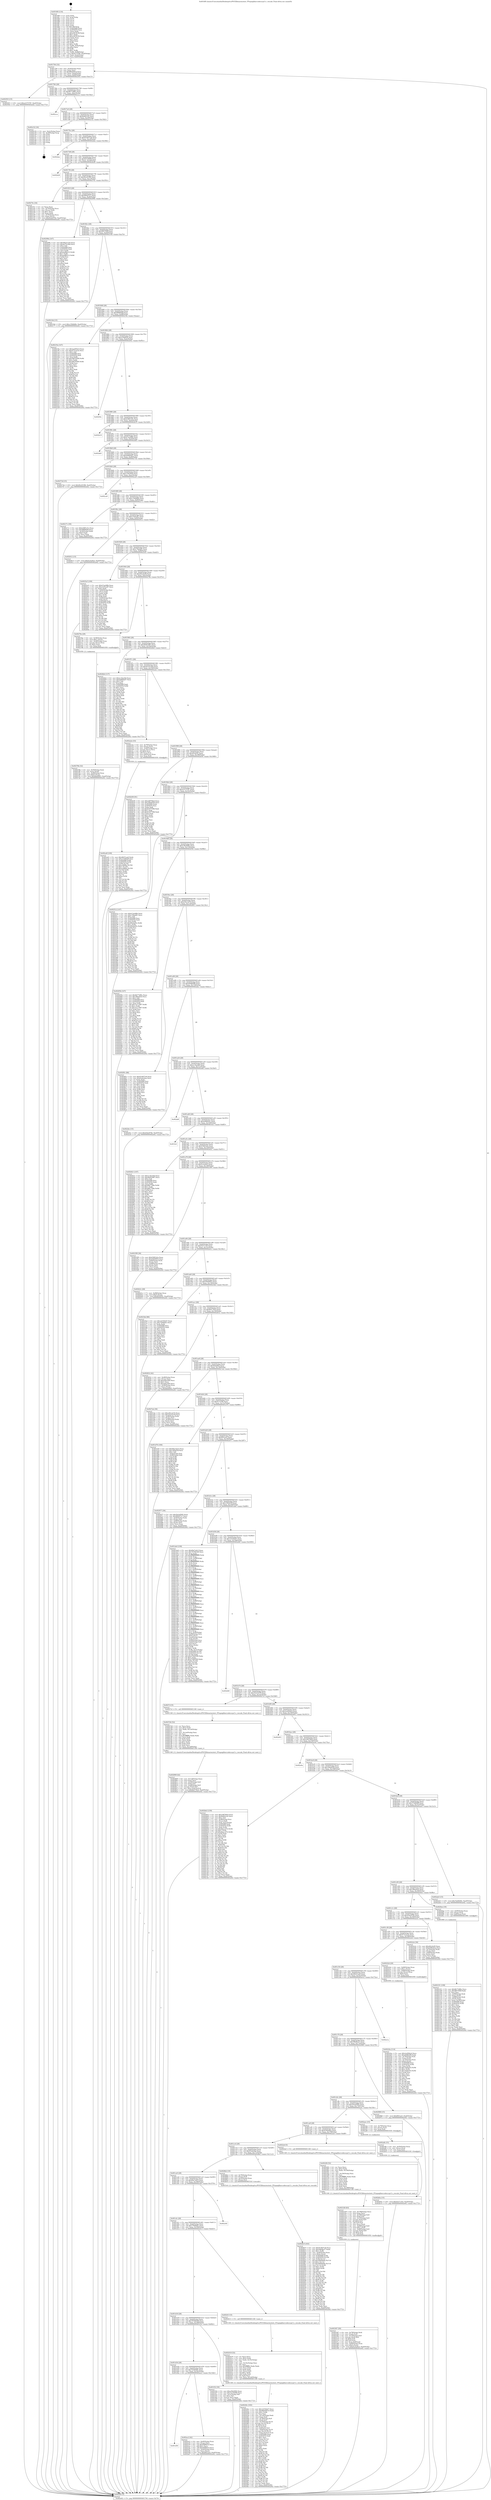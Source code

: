 digraph "0x4016f0" {
  label = "0x4016f0 (/mnt/c/Users/mathe/Desktop/tcc/POCII/binaries/extr_FFmpeglibavcodecscpr3.c_rescale_Final-ollvm.out::main(0))"
  labelloc = "t"
  node[shape=record]

  Entry [label="",width=0.3,height=0.3,shape=circle,fillcolor=black,style=filled]
  "0x401764" [label="{
     0x401764 [32]\l
     | [instrs]\l
     &nbsp;&nbsp;0x401764 \<+6\>: mov -0xa0(%rbp),%eax\l
     &nbsp;&nbsp;0x40176a \<+2\>: mov %eax,%ecx\l
     &nbsp;&nbsp;0x40176c \<+6\>: sub $0x88e64914,%ecx\l
     &nbsp;&nbsp;0x401772 \<+6\>: mov %eax,-0xb4(%rbp)\l
     &nbsp;&nbsp;0x401778 \<+6\>: mov %ecx,-0xb8(%rbp)\l
     &nbsp;&nbsp;0x40177e \<+6\>: je 0000000000402503 \<main+0xe13\>\l
  }"]
  "0x402503" [label="{
     0x402503 [15]\l
     | [instrs]\l
     &nbsp;&nbsp;0x402503 \<+10\>: movl $0xe2375787,-0xa0(%rbp)\l
     &nbsp;&nbsp;0x40250d \<+5\>: jmp 0000000000402e62 \<main+0x1772\>\l
  }"]
  "0x401784" [label="{
     0x401784 [28]\l
     | [instrs]\l
     &nbsp;&nbsp;0x401784 \<+5\>: jmp 0000000000401789 \<main+0x99\>\l
     &nbsp;&nbsp;0x401789 \<+6\>: mov -0xb4(%rbp),%eax\l
     &nbsp;&nbsp;0x40178f \<+5\>: sub $0x8b77d86c,%eax\l
     &nbsp;&nbsp;0x401794 \<+6\>: mov %eax,-0xbc(%rbp)\l
     &nbsp;&nbsp;0x40179a \<+6\>: je 0000000000402cca \<main+0x15da\>\l
  }"]
  Exit [label="",width=0.3,height=0.3,shape=circle,fillcolor=black,style=filled,peripheries=2]
  "0x402cca" [label="{
     0x402cca\l
  }", style=dashed]
  "0x4017a0" [label="{
     0x4017a0 [28]\l
     | [instrs]\l
     &nbsp;&nbsp;0x4017a0 \<+5\>: jmp 00000000004017a5 \<main+0xb5\>\l
     &nbsp;&nbsp;0x4017a5 \<+6\>: mov -0xb4(%rbp),%eax\l
     &nbsp;&nbsp;0x4017ab \<+5\>: sub $0x8ef65c42,%eax\l
     &nbsp;&nbsp;0x4017b0 \<+6\>: mov %eax,-0xc0(%rbp)\l
     &nbsp;&nbsp;0x4017b6 \<+6\>: je 0000000000402c52 \<main+0x1562\>\l
  }"]
  "0x402b0a" [label="{
     0x402b0a [15]\l
     | [instrs]\l
     &nbsp;&nbsp;0x402b0a \<+10\>: movl $0xf3271163,-0xa0(%rbp)\l
     &nbsp;&nbsp;0x402b14 \<+5\>: jmp 0000000000402e62 \<main+0x1772\>\l
  }"]
  "0x402c52" [label="{
     0x402c52 [18]\l
     | [instrs]\l
     &nbsp;&nbsp;0x402c52 \<+3\>: mov -0x2c(%rbp),%eax\l
     &nbsp;&nbsp;0x402c55 \<+4\>: lea -0x28(%rbp),%rsp\l
     &nbsp;&nbsp;0x402c59 \<+1\>: pop %rbx\l
     &nbsp;&nbsp;0x402c5a \<+2\>: pop %r12\l
     &nbsp;&nbsp;0x402c5c \<+2\>: pop %r13\l
     &nbsp;&nbsp;0x402c5e \<+2\>: pop %r14\l
     &nbsp;&nbsp;0x402c60 \<+2\>: pop %r15\l
     &nbsp;&nbsp;0x402c62 \<+1\>: pop %rbp\l
     &nbsp;&nbsp;0x402c63 \<+1\>: ret\l
  }"]
  "0x4017bc" [label="{
     0x4017bc [28]\l
     | [instrs]\l
     &nbsp;&nbsp;0x4017bc \<+5\>: jmp 00000000004017c1 \<main+0xd1\>\l
     &nbsp;&nbsp;0x4017c1 \<+6\>: mov -0xb4(%rbp),%eax\l
     &nbsp;&nbsp;0x4017c7 \<+5\>: sub $0x914657a8,%eax\l
     &nbsp;&nbsp;0x4017cc \<+6\>: mov %eax,-0xc4(%rbp)\l
     &nbsp;&nbsp;0x4017d2 \<+6\>: je 0000000000402dee \<main+0x16fe\>\l
  }"]
  "0x402afb" [label="{
     0x402afb [15]\l
     | [instrs]\l
     &nbsp;&nbsp;0x402afb \<+4\>: mov -0x50(%rbp),%rax\l
     &nbsp;&nbsp;0x402aff \<+3\>: mov (%rax),%rax\l
     &nbsp;&nbsp;0x402b02 \<+3\>: mov %rax,%rdi\l
     &nbsp;&nbsp;0x402b05 \<+5\>: call 0000000000401030 \<free@plt\>\l
     | [calls]\l
     &nbsp;&nbsp;0x401030 \{1\} (unknown)\l
  }"]
  "0x402dee" [label="{
     0x402dee\l
  }", style=dashed]
  "0x4017d8" [label="{
     0x4017d8 [28]\l
     | [instrs]\l
     &nbsp;&nbsp;0x4017d8 \<+5\>: jmp 00000000004017dd \<main+0xed\>\l
     &nbsp;&nbsp;0x4017dd \<+6\>: mov -0xb4(%rbp),%eax\l
     &nbsp;&nbsp;0x4017e3 \<+5\>: sub $0x9272905f,%eax\l
     &nbsp;&nbsp;0x4017e8 \<+6\>: mov %eax,-0xc8(%rbp)\l
     &nbsp;&nbsp;0x4017ee \<+6\>: je 0000000000402b28 \<main+0x1438\>\l
  }"]
  "0x401d50" [label="{
     0x401d50\l
  }", style=dashed]
  "0x402b28" [label="{
     0x402b28\l
  }", style=dashed]
  "0x4017f4" [label="{
     0x4017f4 [28]\l
     | [instrs]\l
     &nbsp;&nbsp;0x4017f4 \<+5\>: jmp 00000000004017f9 \<main+0x109\>\l
     &nbsp;&nbsp;0x4017f9 \<+6\>: mov -0xb4(%rbp),%eax\l
     &nbsp;&nbsp;0x4017ff \<+5\>: sub $0x94c45396,%eax\l
     &nbsp;&nbsp;0x401804 \<+6\>: mov %eax,-0xcc(%rbp)\l
     &nbsp;&nbsp;0x40180a \<+6\>: je 000000000040274c \<main+0x105c\>\l
  }"]
  "0x402ac2" [label="{
     0x402ac2 [42]\l
     | [instrs]\l
     &nbsp;&nbsp;0x402ac2 \<+4\>: mov -0x40(%rbp),%rax\l
     &nbsp;&nbsp;0x402ac6 \<+2\>: mov (%rax),%ecx\l
     &nbsp;&nbsp;0x402ac8 \<+6\>: sub $0xf589bf1d,%ecx\l
     &nbsp;&nbsp;0x402ace \<+3\>: add $0x1,%ecx\l
     &nbsp;&nbsp;0x402ad1 \<+6\>: add $0xf589bf1d,%ecx\l
     &nbsp;&nbsp;0x402ad7 \<+4\>: mov -0x40(%rbp),%rax\l
     &nbsp;&nbsp;0x402adb \<+2\>: mov %ecx,(%rax)\l
     &nbsp;&nbsp;0x402add \<+10\>: movl $0xf001ea5,-0xa0(%rbp)\l
     &nbsp;&nbsp;0x402ae7 \<+5\>: jmp 0000000000402e62 \<main+0x1772\>\l
  }"]
  "0x40274c" [label="{
     0x40274c [34]\l
     | [instrs]\l
     &nbsp;&nbsp;0x40274c \<+2\>: xor %eax,%eax\l
     &nbsp;&nbsp;0x40274e \<+4\>: mov -0x70(%rbp),%rcx\l
     &nbsp;&nbsp;0x402752 \<+2\>: mov (%rcx),%edx\l
     &nbsp;&nbsp;0x402754 \<+3\>: sub $0x1,%eax\l
     &nbsp;&nbsp;0x402757 \<+2\>: sub %eax,%edx\l
     &nbsp;&nbsp;0x402759 \<+4\>: mov -0x70(%rbp),%rcx\l
     &nbsp;&nbsp;0x40275d \<+2\>: mov %edx,(%rcx)\l
     &nbsp;&nbsp;0x40275f \<+10\>: movl $0x45dc8782,-0xa0(%rbp)\l
     &nbsp;&nbsp;0x402769 \<+5\>: jmp 0000000000402e62 \<main+0x1772\>\l
  }"]
  "0x401810" [label="{
     0x401810 [28]\l
     | [instrs]\l
     &nbsp;&nbsp;0x401810 \<+5\>: jmp 0000000000401815 \<main+0x125\>\l
     &nbsp;&nbsp;0x401815 \<+6\>: mov -0xb4(%rbp),%eax\l
     &nbsp;&nbsp;0x40181b \<+5\>: sub $0x9692f7e7,%eax\l
     &nbsp;&nbsp;0x401820 \<+6\>: mov %eax,-0xd0(%rbp)\l
     &nbsp;&nbsp;0x401826 \<+6\>: je 000000000040299b \<main+0x12ab\>\l
  }"]
  "0x402a4f" [label="{
     0x402a4f [100]\l
     | [instrs]\l
     &nbsp;&nbsp;0x402a4f \<+5\>: mov $0x48251ae0,%edx\l
     &nbsp;&nbsp;0x402a54 \<+5\>: mov $0x37d482f9,%esi\l
     &nbsp;&nbsp;0x402a59 \<+8\>: mov 0x405068,%r8d\l
     &nbsp;&nbsp;0x402a61 \<+8\>: mov 0x405054,%r9d\l
     &nbsp;&nbsp;0x402a69 \<+3\>: mov %r8d,%r10d\l
     &nbsp;&nbsp;0x402a6c \<+7\>: sub $0xccfd68a,%r10d\l
     &nbsp;&nbsp;0x402a73 \<+4\>: sub $0x1,%r10d\l
     &nbsp;&nbsp;0x402a77 \<+7\>: add $0xccfd68a,%r10d\l
     &nbsp;&nbsp;0x402a7e \<+4\>: imul %r10d,%r8d\l
     &nbsp;&nbsp;0x402a82 \<+4\>: and $0x1,%r8d\l
     &nbsp;&nbsp;0x402a86 \<+4\>: cmp $0x0,%r8d\l
     &nbsp;&nbsp;0x402a8a \<+4\>: sete %r11b\l
     &nbsp;&nbsp;0x402a8e \<+4\>: cmp $0xa,%r9d\l
     &nbsp;&nbsp;0x402a92 \<+3\>: setl %bl\l
     &nbsp;&nbsp;0x402a95 \<+3\>: mov %r11b,%r14b\l
     &nbsp;&nbsp;0x402a98 \<+3\>: and %bl,%r14b\l
     &nbsp;&nbsp;0x402a9b \<+3\>: xor %bl,%r11b\l
     &nbsp;&nbsp;0x402a9e \<+3\>: or %r11b,%r14b\l
     &nbsp;&nbsp;0x402aa1 \<+4\>: test $0x1,%r14b\l
     &nbsp;&nbsp;0x402aa5 \<+3\>: cmovne %esi,%edx\l
     &nbsp;&nbsp;0x402aa8 \<+6\>: mov %edx,-0xa0(%rbp)\l
     &nbsp;&nbsp;0x402aae \<+5\>: jmp 0000000000402e62 \<main+0x1772\>\l
  }"]
  "0x40299b" [label="{
     0x40299b [147]\l
     | [instrs]\l
     &nbsp;&nbsp;0x40299b \<+5\>: mov $0x48251ae0,%eax\l
     &nbsp;&nbsp;0x4029a0 \<+5\>: mov $0xde701e6d,%ecx\l
     &nbsp;&nbsp;0x4029a5 \<+2\>: mov $0x1,%dl\l
     &nbsp;&nbsp;0x4029a7 \<+7\>: mov 0x405068,%esi\l
     &nbsp;&nbsp;0x4029ae \<+7\>: mov 0x405054,%edi\l
     &nbsp;&nbsp;0x4029b5 \<+3\>: mov %esi,%r8d\l
     &nbsp;&nbsp;0x4029b8 \<+7\>: add $0xeed8b213,%r8d\l
     &nbsp;&nbsp;0x4029bf \<+4\>: sub $0x1,%r8d\l
     &nbsp;&nbsp;0x4029c3 \<+7\>: sub $0xeed8b213,%r8d\l
     &nbsp;&nbsp;0x4029ca \<+4\>: imul %r8d,%esi\l
     &nbsp;&nbsp;0x4029ce \<+3\>: and $0x1,%esi\l
     &nbsp;&nbsp;0x4029d1 \<+3\>: cmp $0x0,%esi\l
     &nbsp;&nbsp;0x4029d4 \<+4\>: sete %r9b\l
     &nbsp;&nbsp;0x4029d8 \<+3\>: cmp $0xa,%edi\l
     &nbsp;&nbsp;0x4029db \<+4\>: setl %r10b\l
     &nbsp;&nbsp;0x4029df \<+3\>: mov %r9b,%r11b\l
     &nbsp;&nbsp;0x4029e2 \<+4\>: xor $0xff,%r11b\l
     &nbsp;&nbsp;0x4029e6 \<+3\>: mov %r10b,%bl\l
     &nbsp;&nbsp;0x4029e9 \<+3\>: xor $0xff,%bl\l
     &nbsp;&nbsp;0x4029ec \<+3\>: xor $0x1,%dl\l
     &nbsp;&nbsp;0x4029ef \<+3\>: mov %r11b,%r14b\l
     &nbsp;&nbsp;0x4029f2 \<+4\>: and $0xff,%r14b\l
     &nbsp;&nbsp;0x4029f6 \<+3\>: and %dl,%r9b\l
     &nbsp;&nbsp;0x4029f9 \<+3\>: mov %bl,%r15b\l
     &nbsp;&nbsp;0x4029fc \<+4\>: and $0xff,%r15b\l
     &nbsp;&nbsp;0x402a00 \<+3\>: and %dl,%r10b\l
     &nbsp;&nbsp;0x402a03 \<+3\>: or %r9b,%r14b\l
     &nbsp;&nbsp;0x402a06 \<+3\>: or %r10b,%r15b\l
     &nbsp;&nbsp;0x402a09 \<+3\>: xor %r15b,%r14b\l
     &nbsp;&nbsp;0x402a0c \<+3\>: or %bl,%r11b\l
     &nbsp;&nbsp;0x402a0f \<+4\>: xor $0xff,%r11b\l
     &nbsp;&nbsp;0x402a13 \<+3\>: or $0x1,%dl\l
     &nbsp;&nbsp;0x402a16 \<+3\>: and %dl,%r11b\l
     &nbsp;&nbsp;0x402a19 \<+3\>: or %r11b,%r14b\l
     &nbsp;&nbsp;0x402a1c \<+4\>: test $0x1,%r14b\l
     &nbsp;&nbsp;0x402a20 \<+3\>: cmovne %ecx,%eax\l
     &nbsp;&nbsp;0x402a23 \<+6\>: mov %eax,-0xa0(%rbp)\l
     &nbsp;&nbsp;0x402a29 \<+5\>: jmp 0000000000402e62 \<main+0x1772\>\l
  }"]
  "0x40182c" [label="{
     0x40182c [28]\l
     | [instrs]\l
     &nbsp;&nbsp;0x40182c \<+5\>: jmp 0000000000401831 \<main+0x141\>\l
     &nbsp;&nbsp;0x401831 \<+6\>: mov -0xb4(%rbp),%eax\l
     &nbsp;&nbsp;0x401837 \<+5\>: sub $0x98570f4f,%eax\l
     &nbsp;&nbsp;0x40183c \<+6\>: mov %eax,-0xd4(%rbp)\l
     &nbsp;&nbsp;0x401842 \<+6\>: je 000000000040216d \<main+0xa7d\>\l
  }"]
  "0x4028c5" [label="{
     0x4028c5 [163]\l
     | [instrs]\l
     &nbsp;&nbsp;0x4028c5 \<+5\>: mov $0x914657a8,%ecx\l
     &nbsp;&nbsp;0x4028ca \<+5\>: mov $0x58b9fa37,%edx\l
     &nbsp;&nbsp;0x4028cf \<+3\>: mov $0x1,%r8b\l
     &nbsp;&nbsp;0x4028d2 \<+4\>: mov -0x40(%rbp),%rax\l
     &nbsp;&nbsp;0x4028d6 \<+6\>: movl $0x0,(%rax)\l
     &nbsp;&nbsp;0x4028dc \<+8\>: mov 0x405068,%r9d\l
     &nbsp;&nbsp;0x4028e4 \<+8\>: mov 0x405054,%r10d\l
     &nbsp;&nbsp;0x4028ec \<+3\>: mov %r9d,%r11d\l
     &nbsp;&nbsp;0x4028ef \<+7\>: add $0x58469d9e,%r11d\l
     &nbsp;&nbsp;0x4028f6 \<+4\>: sub $0x1,%r11d\l
     &nbsp;&nbsp;0x4028fa \<+7\>: sub $0x58469d9e,%r11d\l
     &nbsp;&nbsp;0x402901 \<+4\>: imul %r11d,%r9d\l
     &nbsp;&nbsp;0x402905 \<+4\>: and $0x1,%r9d\l
     &nbsp;&nbsp;0x402909 \<+4\>: cmp $0x0,%r9d\l
     &nbsp;&nbsp;0x40290d \<+3\>: sete %bl\l
     &nbsp;&nbsp;0x402910 \<+4\>: cmp $0xa,%r10d\l
     &nbsp;&nbsp;0x402914 \<+4\>: setl %r14b\l
     &nbsp;&nbsp;0x402918 \<+3\>: mov %bl,%r15b\l
     &nbsp;&nbsp;0x40291b \<+4\>: xor $0xff,%r15b\l
     &nbsp;&nbsp;0x40291f \<+3\>: mov %r14b,%r12b\l
     &nbsp;&nbsp;0x402922 \<+4\>: xor $0xff,%r12b\l
     &nbsp;&nbsp;0x402926 \<+4\>: xor $0x1,%r8b\l
     &nbsp;&nbsp;0x40292a \<+3\>: mov %r15b,%r13b\l
     &nbsp;&nbsp;0x40292d \<+4\>: and $0xff,%r13b\l
     &nbsp;&nbsp;0x402931 \<+3\>: and %r8b,%bl\l
     &nbsp;&nbsp;0x402934 \<+3\>: mov %r12b,%al\l
     &nbsp;&nbsp;0x402937 \<+2\>: and $0xff,%al\l
     &nbsp;&nbsp;0x402939 \<+3\>: and %r8b,%r14b\l
     &nbsp;&nbsp;0x40293c \<+3\>: or %bl,%r13b\l
     &nbsp;&nbsp;0x40293f \<+3\>: or %r14b,%al\l
     &nbsp;&nbsp;0x402942 \<+3\>: xor %al,%r13b\l
     &nbsp;&nbsp;0x402945 \<+3\>: or %r12b,%r15b\l
     &nbsp;&nbsp;0x402948 \<+4\>: xor $0xff,%r15b\l
     &nbsp;&nbsp;0x40294c \<+4\>: or $0x1,%r8b\l
     &nbsp;&nbsp;0x402950 \<+3\>: and %r8b,%r15b\l
     &nbsp;&nbsp;0x402953 \<+3\>: or %r15b,%r13b\l
     &nbsp;&nbsp;0x402956 \<+4\>: test $0x1,%r13b\l
     &nbsp;&nbsp;0x40295a \<+3\>: cmovne %edx,%ecx\l
     &nbsp;&nbsp;0x40295d \<+6\>: mov %ecx,-0xa0(%rbp)\l
     &nbsp;&nbsp;0x402963 \<+5\>: jmp 0000000000402e62 \<main+0x1772\>\l
  }"]
  "0x40216d" [label="{
     0x40216d [15]\l
     | [instrs]\l
     &nbsp;&nbsp;0x40216d \<+10\>: movl $0xc194db6b,-0xa0(%rbp)\l
     &nbsp;&nbsp;0x402177 \<+5\>: jmp 0000000000402e62 \<main+0x1772\>\l
  }"]
  "0x401848" [label="{
     0x401848 [28]\l
     | [instrs]\l
     &nbsp;&nbsp;0x401848 \<+5\>: jmp 000000000040184d \<main+0x15d\>\l
     &nbsp;&nbsp;0x40184d \<+6\>: mov -0xb4(%rbp),%eax\l
     &nbsp;&nbsp;0x401853 \<+5\>: sub $0x98f96dbf,%eax\l
     &nbsp;&nbsp;0x401858 \<+6\>: mov %eax,-0xd8(%rbp)\l
     &nbsp;&nbsp;0x40185e \<+6\>: je 000000000040219a \<main+0xaaa\>\l
  }"]
  "0x402808" [label="{
     0x402808 [42]\l
     | [instrs]\l
     &nbsp;&nbsp;0x402808 \<+6\>: mov -0x1a8(%rbp),%ecx\l
     &nbsp;&nbsp;0x40280e \<+3\>: imul %eax,%ecx\l
     &nbsp;&nbsp;0x402811 \<+4\>: mov -0x50(%rbp),%r8\l
     &nbsp;&nbsp;0x402815 \<+3\>: mov (%r8),%r8\l
     &nbsp;&nbsp;0x402818 \<+4\>: mov -0x48(%rbp),%r9\l
     &nbsp;&nbsp;0x40281c \<+3\>: movslq (%r9),%r9\l
     &nbsp;&nbsp;0x40281f \<+4\>: mov %ecx,(%r8,%r9,4)\l
     &nbsp;&nbsp;0x402823 \<+10\>: movl $0xfb4778c0,-0xa0(%rbp)\l
     &nbsp;&nbsp;0x40282d \<+5\>: jmp 0000000000402e62 \<main+0x1772\>\l
  }"]
  "0x40219a" [label="{
     0x40219a [147]\l
     | [instrs]\l
     &nbsp;&nbsp;0x40219a \<+5\>: mov $0x2a200dc4,%eax\l
     &nbsp;&nbsp;0x40219f \<+5\>: mov $0x4731ea3e,%ecx\l
     &nbsp;&nbsp;0x4021a4 \<+2\>: mov $0x1,%dl\l
     &nbsp;&nbsp;0x4021a6 \<+7\>: mov 0x405068,%esi\l
     &nbsp;&nbsp;0x4021ad \<+7\>: mov 0x405054,%edi\l
     &nbsp;&nbsp;0x4021b4 \<+3\>: mov %esi,%r8d\l
     &nbsp;&nbsp;0x4021b7 \<+7\>: add $0x56676560,%r8d\l
     &nbsp;&nbsp;0x4021be \<+4\>: sub $0x1,%r8d\l
     &nbsp;&nbsp;0x4021c2 \<+7\>: sub $0x56676560,%r8d\l
     &nbsp;&nbsp;0x4021c9 \<+4\>: imul %r8d,%esi\l
     &nbsp;&nbsp;0x4021cd \<+3\>: and $0x1,%esi\l
     &nbsp;&nbsp;0x4021d0 \<+3\>: cmp $0x0,%esi\l
     &nbsp;&nbsp;0x4021d3 \<+4\>: sete %r9b\l
     &nbsp;&nbsp;0x4021d7 \<+3\>: cmp $0xa,%edi\l
     &nbsp;&nbsp;0x4021da \<+4\>: setl %r10b\l
     &nbsp;&nbsp;0x4021de \<+3\>: mov %r9b,%r11b\l
     &nbsp;&nbsp;0x4021e1 \<+4\>: xor $0xff,%r11b\l
     &nbsp;&nbsp;0x4021e5 \<+3\>: mov %r10b,%bl\l
     &nbsp;&nbsp;0x4021e8 \<+3\>: xor $0xff,%bl\l
     &nbsp;&nbsp;0x4021eb \<+3\>: xor $0x1,%dl\l
     &nbsp;&nbsp;0x4021ee \<+3\>: mov %r11b,%r14b\l
     &nbsp;&nbsp;0x4021f1 \<+4\>: and $0xff,%r14b\l
     &nbsp;&nbsp;0x4021f5 \<+3\>: and %dl,%r9b\l
     &nbsp;&nbsp;0x4021f8 \<+3\>: mov %bl,%r15b\l
     &nbsp;&nbsp;0x4021fb \<+4\>: and $0xff,%r15b\l
     &nbsp;&nbsp;0x4021ff \<+3\>: and %dl,%r10b\l
     &nbsp;&nbsp;0x402202 \<+3\>: or %r9b,%r14b\l
     &nbsp;&nbsp;0x402205 \<+3\>: or %r10b,%r15b\l
     &nbsp;&nbsp;0x402208 \<+3\>: xor %r15b,%r14b\l
     &nbsp;&nbsp;0x40220b \<+3\>: or %bl,%r11b\l
     &nbsp;&nbsp;0x40220e \<+4\>: xor $0xff,%r11b\l
     &nbsp;&nbsp;0x402212 \<+3\>: or $0x1,%dl\l
     &nbsp;&nbsp;0x402215 \<+3\>: and %dl,%r11b\l
     &nbsp;&nbsp;0x402218 \<+3\>: or %r11b,%r14b\l
     &nbsp;&nbsp;0x40221b \<+4\>: test $0x1,%r14b\l
     &nbsp;&nbsp;0x40221f \<+3\>: cmovne %ecx,%eax\l
     &nbsp;&nbsp;0x402222 \<+6\>: mov %eax,-0xa0(%rbp)\l
     &nbsp;&nbsp;0x402228 \<+5\>: jmp 0000000000402e62 \<main+0x1772\>\l
  }"]
  "0x401864" [label="{
     0x401864 [28]\l
     | [instrs]\l
     &nbsp;&nbsp;0x401864 \<+5\>: jmp 0000000000401869 \<main+0x179\>\l
     &nbsp;&nbsp;0x401869 \<+6\>: mov -0xb4(%rbp),%eax\l
     &nbsp;&nbsp;0x40186f \<+5\>: sub $0xa35fd93b,%eax\l
     &nbsp;&nbsp;0x401874 \<+6\>: mov %eax,-0xdc(%rbp)\l
     &nbsp;&nbsp;0x40187a \<+6\>: je 000000000040204c \<main+0x95c\>\l
  }"]
  "0x4027d4" [label="{
     0x4027d4 [52]\l
     | [instrs]\l
     &nbsp;&nbsp;0x4027d4 \<+2\>: xor %ecx,%ecx\l
     &nbsp;&nbsp;0x4027d6 \<+5\>: mov $0x2,%edx\l
     &nbsp;&nbsp;0x4027db \<+6\>: mov %edx,-0x1a4(%rbp)\l
     &nbsp;&nbsp;0x4027e1 \<+1\>: cltd\l
     &nbsp;&nbsp;0x4027e2 \<+6\>: mov -0x1a4(%rbp),%esi\l
     &nbsp;&nbsp;0x4027e8 \<+2\>: idiv %esi\l
     &nbsp;&nbsp;0x4027ea \<+6\>: imul $0xfffffffe,%edx,%edx\l
     &nbsp;&nbsp;0x4027f0 \<+2\>: mov %ecx,%edi\l
     &nbsp;&nbsp;0x4027f2 \<+2\>: sub %edx,%edi\l
     &nbsp;&nbsp;0x4027f4 \<+2\>: mov %ecx,%edx\l
     &nbsp;&nbsp;0x4027f6 \<+3\>: sub $0x1,%edx\l
     &nbsp;&nbsp;0x4027f9 \<+2\>: add %edx,%edi\l
     &nbsp;&nbsp;0x4027fb \<+2\>: sub %edi,%ecx\l
     &nbsp;&nbsp;0x4027fd \<+6\>: mov %ecx,-0x1a8(%rbp)\l
     &nbsp;&nbsp;0x402803 \<+5\>: call 0000000000401160 \<next_i\>\l
     | [calls]\l
     &nbsp;&nbsp;0x401160 \{1\} (/mnt/c/Users/mathe/Desktop/tcc/POCII/binaries/extr_FFmpeglibavcodecscpr3.c_rescale_Final-ollvm.out::next_i)\l
  }"]
  "0x40204c" [label="{
     0x40204c\l
  }", style=dashed]
  "0x401880" [label="{
     0x401880 [28]\l
     | [instrs]\l
     &nbsp;&nbsp;0x401880 \<+5\>: jmp 0000000000401885 \<main+0x195\>\l
     &nbsp;&nbsp;0x401885 \<+6\>: mov -0xb4(%rbp),%eax\l
     &nbsp;&nbsp;0x40188b \<+5\>: sub $0xb3891e5c,%eax\l
     &nbsp;&nbsp;0x401890 \<+6\>: mov %eax,-0xe0(%rbp)\l
     &nbsp;&nbsp;0x401896 \<+6\>: je 0000000000402b19 \<main+0x1429\>\l
  }"]
  "0x40278b" [label="{
     0x40278b [32]\l
     | [instrs]\l
     &nbsp;&nbsp;0x40278b \<+4\>: mov -0x50(%rbp),%rdi\l
     &nbsp;&nbsp;0x40278f \<+3\>: mov %rax,(%rdi)\l
     &nbsp;&nbsp;0x402792 \<+4\>: mov -0x48(%rbp),%rax\l
     &nbsp;&nbsp;0x402796 \<+6\>: movl $0x0,(%rax)\l
     &nbsp;&nbsp;0x40279c \<+10\>: movl $0xfdebf463,-0xa0(%rbp)\l
     &nbsp;&nbsp;0x4027a6 \<+5\>: jmp 0000000000402e62 \<main+0x1772\>\l
  }"]
  "0x402b19" [label="{
     0x402b19\l
  }", style=dashed]
  "0x40189c" [label="{
     0x40189c [28]\l
     | [instrs]\l
     &nbsp;&nbsp;0x40189c \<+5\>: jmp 00000000004018a1 \<main+0x1b1\>\l
     &nbsp;&nbsp;0x4018a1 \<+6\>: mov -0xb4(%rbp),%eax\l
     &nbsp;&nbsp;0x4018a7 \<+5\>: sub $0xb7ee48fb,%eax\l
     &nbsp;&nbsp;0x4018ac \<+6\>: mov %eax,-0xe4(%rbp)\l
     &nbsp;&nbsp;0x4018b2 \<+6\>: je 0000000000402db5 \<main+0x16c5\>\l
  }"]
  "0x40244c" [label="{
     0x40244c [183]\l
     | [instrs]\l
     &nbsp;&nbsp;0x40244c \<+5\>: mov $0x1d192b47,%ecx\l
     &nbsp;&nbsp;0x402451 \<+5\>: mov $0x88e64914,%edx\l
     &nbsp;&nbsp;0x402456 \<+3\>: mov $0x1,%r8b\l
     &nbsp;&nbsp;0x402459 \<+2\>: xor %esi,%esi\l
     &nbsp;&nbsp;0x40245b \<+6\>: mov -0x1a0(%rbp),%edi\l
     &nbsp;&nbsp;0x402461 \<+3\>: imul %eax,%edi\l
     &nbsp;&nbsp;0x402464 \<+4\>: mov -0x78(%rbp),%r9\l
     &nbsp;&nbsp;0x402468 \<+3\>: mov (%r9),%r9\l
     &nbsp;&nbsp;0x40246b \<+4\>: mov -0x70(%rbp),%r10\l
     &nbsp;&nbsp;0x40246f \<+3\>: movslq (%r10),%r10\l
     &nbsp;&nbsp;0x402472 \<+4\>: shl $0x4,%r10\l
     &nbsp;&nbsp;0x402476 \<+3\>: add %r10,%r9\l
     &nbsp;&nbsp;0x402479 \<+4\>: mov 0x8(%r9),%r9\l
     &nbsp;&nbsp;0x40247d \<+4\>: mov -0x60(%rbp),%r10\l
     &nbsp;&nbsp;0x402481 \<+3\>: movslq (%r10),%r10\l
     &nbsp;&nbsp;0x402484 \<+4\>: mov %edi,(%r9,%r10,4)\l
     &nbsp;&nbsp;0x402488 \<+7\>: mov 0x405068,%eax\l
     &nbsp;&nbsp;0x40248f \<+7\>: mov 0x405054,%edi\l
     &nbsp;&nbsp;0x402496 \<+3\>: sub $0x1,%esi\l
     &nbsp;&nbsp;0x402499 \<+3\>: mov %eax,%r11d\l
     &nbsp;&nbsp;0x40249c \<+3\>: add %esi,%r11d\l
     &nbsp;&nbsp;0x40249f \<+4\>: imul %r11d,%eax\l
     &nbsp;&nbsp;0x4024a3 \<+3\>: and $0x1,%eax\l
     &nbsp;&nbsp;0x4024a6 \<+3\>: cmp $0x0,%eax\l
     &nbsp;&nbsp;0x4024a9 \<+3\>: sete %bl\l
     &nbsp;&nbsp;0x4024ac \<+3\>: cmp $0xa,%edi\l
     &nbsp;&nbsp;0x4024af \<+4\>: setl %r14b\l
     &nbsp;&nbsp;0x4024b3 \<+3\>: mov %bl,%r15b\l
     &nbsp;&nbsp;0x4024b6 \<+4\>: xor $0xff,%r15b\l
     &nbsp;&nbsp;0x4024ba \<+3\>: mov %r14b,%r12b\l
     &nbsp;&nbsp;0x4024bd \<+4\>: xor $0xff,%r12b\l
     &nbsp;&nbsp;0x4024c1 \<+4\>: xor $0x1,%r8b\l
     &nbsp;&nbsp;0x4024c5 \<+3\>: mov %r15b,%r13b\l
     &nbsp;&nbsp;0x4024c8 \<+4\>: and $0xff,%r13b\l
     &nbsp;&nbsp;0x4024cc \<+3\>: and %r8b,%bl\l
     &nbsp;&nbsp;0x4024cf \<+3\>: mov %r12b,%al\l
     &nbsp;&nbsp;0x4024d2 \<+2\>: and $0xff,%al\l
     &nbsp;&nbsp;0x4024d4 \<+3\>: and %r8b,%r14b\l
     &nbsp;&nbsp;0x4024d7 \<+3\>: or %bl,%r13b\l
     &nbsp;&nbsp;0x4024da \<+3\>: or %r14b,%al\l
     &nbsp;&nbsp;0x4024dd \<+3\>: xor %al,%r13b\l
     &nbsp;&nbsp;0x4024e0 \<+3\>: or %r12b,%r15b\l
     &nbsp;&nbsp;0x4024e3 \<+4\>: xor $0xff,%r15b\l
     &nbsp;&nbsp;0x4024e7 \<+4\>: or $0x1,%r8b\l
     &nbsp;&nbsp;0x4024eb \<+3\>: and %r8b,%r15b\l
     &nbsp;&nbsp;0x4024ee \<+3\>: or %r15b,%r13b\l
     &nbsp;&nbsp;0x4024f1 \<+4\>: test $0x1,%r13b\l
     &nbsp;&nbsp;0x4024f5 \<+3\>: cmovne %edx,%ecx\l
     &nbsp;&nbsp;0x4024f8 \<+6\>: mov %ecx,-0xa0(%rbp)\l
     &nbsp;&nbsp;0x4024fe \<+5\>: jmp 0000000000402e62 \<main+0x1772\>\l
  }"]
  "0x402db5" [label="{
     0x402db5\l
  }", style=dashed]
  "0x4018b8" [label="{
     0x4018b8 [28]\l
     | [instrs]\l
     &nbsp;&nbsp;0x4018b8 \<+5\>: jmp 00000000004018bd \<main+0x1cd\>\l
     &nbsp;&nbsp;0x4018bd \<+6\>: mov -0xb4(%rbp),%eax\l
     &nbsp;&nbsp;0x4018c3 \<+5\>: sub $0xbd806a67,%eax\l
     &nbsp;&nbsp;0x4018c8 \<+6\>: mov %eax,-0xe8(%rbp)\l
     &nbsp;&nbsp;0x4018ce \<+6\>: je 000000000040273d \<main+0x104d\>\l
  }"]
  "0x402418" [label="{
     0x402418 [52]\l
     | [instrs]\l
     &nbsp;&nbsp;0x402418 \<+2\>: xor %ecx,%ecx\l
     &nbsp;&nbsp;0x40241a \<+5\>: mov $0x2,%edx\l
     &nbsp;&nbsp;0x40241f \<+6\>: mov %edx,-0x19c(%rbp)\l
     &nbsp;&nbsp;0x402425 \<+1\>: cltd\l
     &nbsp;&nbsp;0x402426 \<+6\>: mov -0x19c(%rbp),%esi\l
     &nbsp;&nbsp;0x40242c \<+2\>: idiv %esi\l
     &nbsp;&nbsp;0x40242e \<+6\>: imul $0xfffffffe,%edx,%edx\l
     &nbsp;&nbsp;0x402434 \<+2\>: mov %ecx,%edi\l
     &nbsp;&nbsp;0x402436 \<+2\>: sub %edx,%edi\l
     &nbsp;&nbsp;0x402438 \<+2\>: mov %ecx,%edx\l
     &nbsp;&nbsp;0x40243a \<+3\>: sub $0x1,%edx\l
     &nbsp;&nbsp;0x40243d \<+2\>: add %edx,%edi\l
     &nbsp;&nbsp;0x40243f \<+2\>: sub %edi,%ecx\l
     &nbsp;&nbsp;0x402441 \<+6\>: mov %ecx,-0x1a0(%rbp)\l
     &nbsp;&nbsp;0x402447 \<+5\>: call 0000000000401160 \<next_i\>\l
     | [calls]\l
     &nbsp;&nbsp;0x401160 \{1\} (/mnt/c/Users/mathe/Desktop/tcc/POCII/binaries/extr_FFmpeglibavcodecscpr3.c_rescale_Final-ollvm.out::next_i)\l
  }"]
  "0x40273d" [label="{
     0x40273d [15]\l
     | [instrs]\l
     &nbsp;&nbsp;0x40273d \<+10\>: movl $0x94c45396,-0xa0(%rbp)\l
     &nbsp;&nbsp;0x402747 \<+5\>: jmp 0000000000402e62 \<main+0x1772\>\l
  }"]
  "0x4018d4" [label="{
     0x4018d4 [28]\l
     | [instrs]\l
     &nbsp;&nbsp;0x4018d4 \<+5\>: jmp 00000000004018d9 \<main+0x1e9\>\l
     &nbsp;&nbsp;0x4018d9 \<+6\>: mov -0xb4(%rbp),%eax\l
     &nbsp;&nbsp;0x4018df \<+5\>: sub $0xc10030e6,%eax\l
     &nbsp;&nbsp;0x4018e4 \<+6\>: mov %eax,-0xec(%rbp)\l
     &nbsp;&nbsp;0x4018ea \<+6\>: je 0000000000402ca9 \<main+0x15b9\>\l
  }"]
  "0x402367" [label="{
     0x402367 [50]\l
     | [instrs]\l
     &nbsp;&nbsp;0x402367 \<+4\>: mov -0x78(%rbp),%rdi\l
     &nbsp;&nbsp;0x40236b \<+3\>: mov (%rdi),%rdi\l
     &nbsp;&nbsp;0x40236e \<+4\>: mov -0x70(%rbp),%r8\l
     &nbsp;&nbsp;0x402372 \<+3\>: movslq (%r8),%r8\l
     &nbsp;&nbsp;0x402375 \<+4\>: shl $0x4,%r8\l
     &nbsp;&nbsp;0x402379 \<+3\>: add %r8,%rdi\l
     &nbsp;&nbsp;0x40237c \<+4\>: mov %rax,0x8(%rdi)\l
     &nbsp;&nbsp;0x402380 \<+4\>: mov -0x60(%rbp),%rax\l
     &nbsp;&nbsp;0x402384 \<+6\>: movl $0x0,(%rax)\l
     &nbsp;&nbsp;0x40238a \<+10\>: movl $0xf1e5a9a3,-0xa0(%rbp)\l
     &nbsp;&nbsp;0x402394 \<+5\>: jmp 0000000000402e62 \<main+0x1772\>\l
  }"]
  "0x402ca9" [label="{
     0x402ca9\l
  }", style=dashed]
  "0x4018f0" [label="{
     0x4018f0 [28]\l
     | [instrs]\l
     &nbsp;&nbsp;0x4018f0 \<+5\>: jmp 00000000004018f5 \<main+0x205\>\l
     &nbsp;&nbsp;0x4018f5 \<+6\>: mov -0xb4(%rbp),%eax\l
     &nbsp;&nbsp;0x4018fb \<+5\>: sub $0xc194db6b,%eax\l
     &nbsp;&nbsp;0x401900 \<+6\>: mov %eax,-0xf0(%rbp)\l
     &nbsp;&nbsp;0x401906 \<+6\>: je 000000000040217c \<main+0xa8c\>\l
  }"]
  "0x402328" [label="{
     0x402328 [63]\l
     | [instrs]\l
     &nbsp;&nbsp;0x402328 \<+6\>: mov -0x198(%rbp),%ecx\l
     &nbsp;&nbsp;0x40232e \<+3\>: imul %eax,%ecx\l
     &nbsp;&nbsp;0x402331 \<+4\>: mov -0x78(%rbp),%r8\l
     &nbsp;&nbsp;0x402335 \<+3\>: mov (%r8),%r8\l
     &nbsp;&nbsp;0x402338 \<+4\>: mov -0x70(%rbp),%r9\l
     &nbsp;&nbsp;0x40233c \<+3\>: movslq (%r9),%r9\l
     &nbsp;&nbsp;0x40233f \<+4\>: shl $0x4,%r9\l
     &nbsp;&nbsp;0x402343 \<+3\>: add %r9,%r8\l
     &nbsp;&nbsp;0x402346 \<+3\>: mov %ecx,(%r8)\l
     &nbsp;&nbsp;0x402349 \<+4\>: mov -0x68(%rbp),%r8\l
     &nbsp;&nbsp;0x40234d \<+7\>: movl $0x1,(%r8)\l
     &nbsp;&nbsp;0x402354 \<+4\>: mov -0x68(%rbp),%r8\l
     &nbsp;&nbsp;0x402358 \<+3\>: movslq (%r8),%r8\l
     &nbsp;&nbsp;0x40235b \<+4\>: shl $0x2,%r8\l
     &nbsp;&nbsp;0x40235f \<+3\>: mov %r8,%rdi\l
     &nbsp;&nbsp;0x402362 \<+5\>: call 0000000000401050 \<malloc@plt\>\l
     | [calls]\l
     &nbsp;&nbsp;0x401050 \{1\} (unknown)\l
  }"]
  "0x40217c" [label="{
     0x40217c [30]\l
     | [instrs]\l
     &nbsp;&nbsp;0x40217c \<+5\>: mov $0xb3891e5c,%eax\l
     &nbsp;&nbsp;0x402181 \<+5\>: mov $0x98f96dbf,%ecx\l
     &nbsp;&nbsp;0x402186 \<+3\>: mov -0x30(%rbp),%edx\l
     &nbsp;&nbsp;0x402189 \<+3\>: cmp $0x0,%edx\l
     &nbsp;&nbsp;0x40218c \<+3\>: cmove %ecx,%eax\l
     &nbsp;&nbsp;0x40218f \<+6\>: mov %eax,-0xa0(%rbp)\l
     &nbsp;&nbsp;0x402195 \<+5\>: jmp 0000000000402e62 \<main+0x1772\>\l
  }"]
  "0x40190c" [label="{
     0x40190c [28]\l
     | [instrs]\l
     &nbsp;&nbsp;0x40190c \<+5\>: jmp 0000000000401911 \<main+0x221\>\l
     &nbsp;&nbsp;0x401911 \<+6\>: mov -0xb4(%rbp),%eax\l
     &nbsp;&nbsp;0x401917 \<+5\>: sub $0xc529ce87,%eax\l
     &nbsp;&nbsp;0x40191c \<+6\>: mov %eax,-0xf4(%rbp)\l
     &nbsp;&nbsp;0x401922 \<+6\>: je 0000000000402612 \<main+0xf22\>\l
  }"]
  "0x4022f4" [label="{
     0x4022f4 [52]\l
     | [instrs]\l
     &nbsp;&nbsp;0x4022f4 \<+2\>: xor %ecx,%ecx\l
     &nbsp;&nbsp;0x4022f6 \<+5\>: mov $0x2,%edx\l
     &nbsp;&nbsp;0x4022fb \<+6\>: mov %edx,-0x194(%rbp)\l
     &nbsp;&nbsp;0x402301 \<+1\>: cltd\l
     &nbsp;&nbsp;0x402302 \<+6\>: mov -0x194(%rbp),%esi\l
     &nbsp;&nbsp;0x402308 \<+2\>: idiv %esi\l
     &nbsp;&nbsp;0x40230a \<+6\>: imul $0xfffffffe,%edx,%edx\l
     &nbsp;&nbsp;0x402310 \<+2\>: mov %ecx,%edi\l
     &nbsp;&nbsp;0x402312 \<+2\>: sub %edx,%edi\l
     &nbsp;&nbsp;0x402314 \<+2\>: mov %ecx,%edx\l
     &nbsp;&nbsp;0x402316 \<+3\>: sub $0x1,%edx\l
     &nbsp;&nbsp;0x402319 \<+2\>: add %edx,%edi\l
     &nbsp;&nbsp;0x40231b \<+2\>: sub %edi,%ecx\l
     &nbsp;&nbsp;0x40231d \<+6\>: mov %ecx,-0x198(%rbp)\l
     &nbsp;&nbsp;0x402323 \<+5\>: call 0000000000401160 \<next_i\>\l
     | [calls]\l
     &nbsp;&nbsp;0x401160 \{1\} (/mnt/c/Users/mathe/Desktop/tcc/POCII/binaries/extr_FFmpeglibavcodecscpr3.c_rescale_Final-ollvm.out::next_i)\l
  }"]
  "0x402612" [label="{
     0x402612 [15]\l
     | [instrs]\l
     &nbsp;&nbsp;0x402612 \<+10\>: movl $0xf1e5a9a3,-0xa0(%rbp)\l
     &nbsp;&nbsp;0x40261c \<+5\>: jmp 0000000000402e62 \<main+0x1772\>\l
  }"]
  "0x401928" [label="{
     0x401928 [28]\l
     | [instrs]\l
     &nbsp;&nbsp;0x401928 \<+5\>: jmp 000000000040192d \<main+0x23d\>\l
     &nbsp;&nbsp;0x40192d \<+6\>: mov -0xb4(%rbp),%eax\l
     &nbsp;&nbsp;0x401933 \<+5\>: sub $0xc76bddf1,%eax\l
     &nbsp;&nbsp;0x401938 \<+6\>: mov %eax,-0xf8(%rbp)\l
     &nbsp;&nbsp;0x40193e \<+6\>: je 00000000004025a5 \<main+0xeb5\>\l
  }"]
  "0x40224a" [label="{
     0x40224a [114]\l
     | [instrs]\l
     &nbsp;&nbsp;0x40224a \<+5\>: mov $0x2a200dc4,%ecx\l
     &nbsp;&nbsp;0x40224f \<+5\>: mov $0xe648b4f8,%edx\l
     &nbsp;&nbsp;0x402254 \<+4\>: mov -0x78(%rbp),%rdi\l
     &nbsp;&nbsp;0x402258 \<+3\>: mov %rax,(%rdi)\l
     &nbsp;&nbsp;0x40225b \<+4\>: mov -0x70(%rbp),%rax\l
     &nbsp;&nbsp;0x40225f \<+6\>: movl $0x0,(%rax)\l
     &nbsp;&nbsp;0x402265 \<+7\>: mov 0x405068,%esi\l
     &nbsp;&nbsp;0x40226c \<+8\>: mov 0x405054,%r8d\l
     &nbsp;&nbsp;0x402274 \<+3\>: mov %esi,%r9d\l
     &nbsp;&nbsp;0x402277 \<+7\>: add $0x7dd4ef33,%r9d\l
     &nbsp;&nbsp;0x40227e \<+4\>: sub $0x1,%r9d\l
     &nbsp;&nbsp;0x402282 \<+7\>: sub $0x7dd4ef33,%r9d\l
     &nbsp;&nbsp;0x402289 \<+4\>: imul %r9d,%esi\l
     &nbsp;&nbsp;0x40228d \<+3\>: and $0x1,%esi\l
     &nbsp;&nbsp;0x402290 \<+3\>: cmp $0x0,%esi\l
     &nbsp;&nbsp;0x402293 \<+4\>: sete %r10b\l
     &nbsp;&nbsp;0x402297 \<+4\>: cmp $0xa,%r8d\l
     &nbsp;&nbsp;0x40229b \<+4\>: setl %r11b\l
     &nbsp;&nbsp;0x40229f \<+3\>: mov %r10b,%bl\l
     &nbsp;&nbsp;0x4022a2 \<+3\>: and %r11b,%bl\l
     &nbsp;&nbsp;0x4022a5 \<+3\>: xor %r11b,%r10b\l
     &nbsp;&nbsp;0x4022a8 \<+3\>: or %r10b,%bl\l
     &nbsp;&nbsp;0x4022ab \<+3\>: test $0x1,%bl\l
     &nbsp;&nbsp;0x4022ae \<+3\>: cmovne %edx,%ecx\l
     &nbsp;&nbsp;0x4022b1 \<+6\>: mov %ecx,-0xa0(%rbp)\l
     &nbsp;&nbsp;0x4022b7 \<+5\>: jmp 0000000000402e62 \<main+0x1772\>\l
  }"]
  "0x4025a5" [label="{
     0x4025a5 [109]\l
     | [instrs]\l
     &nbsp;&nbsp;0x4025a5 \<+5\>: mov $0xb7ee48fb,%eax\l
     &nbsp;&nbsp;0x4025aa \<+5\>: mov $0xc529ce87,%ecx\l
     &nbsp;&nbsp;0x4025af \<+2\>: xor %edx,%edx\l
     &nbsp;&nbsp;0x4025b1 \<+4\>: mov -0x60(%rbp),%rsi\l
     &nbsp;&nbsp;0x4025b5 \<+2\>: mov (%rsi),%edi\l
     &nbsp;&nbsp;0x4025b7 \<+3\>: mov %edx,%r8d\l
     &nbsp;&nbsp;0x4025ba \<+4\>: sub $0x1,%r8d\l
     &nbsp;&nbsp;0x4025be \<+3\>: sub %r8d,%edi\l
     &nbsp;&nbsp;0x4025c1 \<+4\>: mov -0x60(%rbp),%rsi\l
     &nbsp;&nbsp;0x4025c5 \<+2\>: mov %edi,(%rsi)\l
     &nbsp;&nbsp;0x4025c7 \<+7\>: mov 0x405068,%edi\l
     &nbsp;&nbsp;0x4025ce \<+8\>: mov 0x405054,%r8d\l
     &nbsp;&nbsp;0x4025d6 \<+3\>: sub $0x1,%edx\l
     &nbsp;&nbsp;0x4025d9 \<+3\>: mov %edi,%r9d\l
     &nbsp;&nbsp;0x4025dc \<+3\>: add %edx,%r9d\l
     &nbsp;&nbsp;0x4025df \<+4\>: imul %r9d,%edi\l
     &nbsp;&nbsp;0x4025e3 \<+3\>: and $0x1,%edi\l
     &nbsp;&nbsp;0x4025e6 \<+3\>: cmp $0x0,%edi\l
     &nbsp;&nbsp;0x4025e9 \<+4\>: sete %r10b\l
     &nbsp;&nbsp;0x4025ed \<+4\>: cmp $0xa,%r8d\l
     &nbsp;&nbsp;0x4025f1 \<+4\>: setl %r11b\l
     &nbsp;&nbsp;0x4025f5 \<+3\>: mov %r10b,%bl\l
     &nbsp;&nbsp;0x4025f8 \<+3\>: and %r11b,%bl\l
     &nbsp;&nbsp;0x4025fb \<+3\>: xor %r11b,%r10b\l
     &nbsp;&nbsp;0x4025fe \<+3\>: or %r10b,%bl\l
     &nbsp;&nbsp;0x402601 \<+3\>: test $0x1,%bl\l
     &nbsp;&nbsp;0x402604 \<+3\>: cmovne %ecx,%eax\l
     &nbsp;&nbsp;0x402607 \<+6\>: mov %eax,-0xa0(%rbp)\l
     &nbsp;&nbsp;0x40260d \<+5\>: jmp 0000000000402e62 \<main+0x1772\>\l
  }"]
  "0x401944" [label="{
     0x401944 [28]\l
     | [instrs]\l
     &nbsp;&nbsp;0x401944 \<+5\>: jmp 0000000000401949 \<main+0x259\>\l
     &nbsp;&nbsp;0x401949 \<+6\>: mov -0xb4(%rbp),%eax\l
     &nbsp;&nbsp;0x40194f \<+5\>: sub $0xd42cfe49,%eax\l
     &nbsp;&nbsp;0x401954 \<+6\>: mov %eax,-0xfc(%rbp)\l
     &nbsp;&nbsp;0x40195a \<+6\>: je 000000000040276e \<main+0x107e\>\l
  }"]
  "0x402101" [label="{
     0x402101 [108]\l
     | [instrs]\l
     &nbsp;&nbsp;0x402101 \<+5\>: mov $0x8b77d86c,%ecx\l
     &nbsp;&nbsp;0x402106 \<+5\>: mov $0x98570f4f,%edx\l
     &nbsp;&nbsp;0x40210b \<+2\>: xor %esi,%esi\l
     &nbsp;&nbsp;0x40210d \<+7\>: mov -0x88(%rbp),%rdi\l
     &nbsp;&nbsp;0x402114 \<+2\>: mov %eax,(%rdi)\l
     &nbsp;&nbsp;0x402116 \<+7\>: mov -0x88(%rbp),%rdi\l
     &nbsp;&nbsp;0x40211d \<+2\>: mov (%rdi),%eax\l
     &nbsp;&nbsp;0x40211f \<+3\>: mov %eax,-0x30(%rbp)\l
     &nbsp;&nbsp;0x402122 \<+7\>: mov 0x405068,%eax\l
     &nbsp;&nbsp;0x402129 \<+8\>: mov 0x405054,%r8d\l
     &nbsp;&nbsp;0x402131 \<+3\>: sub $0x1,%esi\l
     &nbsp;&nbsp;0x402134 \<+3\>: mov %eax,%r9d\l
     &nbsp;&nbsp;0x402137 \<+3\>: add %esi,%r9d\l
     &nbsp;&nbsp;0x40213a \<+4\>: imul %r9d,%eax\l
     &nbsp;&nbsp;0x40213e \<+3\>: and $0x1,%eax\l
     &nbsp;&nbsp;0x402141 \<+3\>: cmp $0x0,%eax\l
     &nbsp;&nbsp;0x402144 \<+4\>: sete %r10b\l
     &nbsp;&nbsp;0x402148 \<+4\>: cmp $0xa,%r8d\l
     &nbsp;&nbsp;0x40214c \<+4\>: setl %r11b\l
     &nbsp;&nbsp;0x402150 \<+3\>: mov %r10b,%bl\l
     &nbsp;&nbsp;0x402153 \<+3\>: and %r11b,%bl\l
     &nbsp;&nbsp;0x402156 \<+3\>: xor %r11b,%r10b\l
     &nbsp;&nbsp;0x402159 \<+3\>: or %r10b,%bl\l
     &nbsp;&nbsp;0x40215c \<+3\>: test $0x1,%bl\l
     &nbsp;&nbsp;0x40215f \<+3\>: cmovne %edx,%ecx\l
     &nbsp;&nbsp;0x402162 \<+6\>: mov %ecx,-0xa0(%rbp)\l
     &nbsp;&nbsp;0x402168 \<+5\>: jmp 0000000000402e62 \<main+0x1772\>\l
  }"]
  "0x40276e" [label="{
     0x40276e [29]\l
     | [instrs]\l
     &nbsp;&nbsp;0x40276e \<+4\>: mov -0x58(%rbp),%rax\l
     &nbsp;&nbsp;0x402772 \<+6\>: movl $0x1,(%rax)\l
     &nbsp;&nbsp;0x402778 \<+4\>: mov -0x58(%rbp),%rax\l
     &nbsp;&nbsp;0x40277c \<+3\>: movslq (%rax),%rax\l
     &nbsp;&nbsp;0x40277f \<+4\>: shl $0x2,%rax\l
     &nbsp;&nbsp;0x402783 \<+3\>: mov %rax,%rdi\l
     &nbsp;&nbsp;0x402786 \<+5\>: call 0000000000401050 \<malloc@plt\>\l
     | [calls]\l
     &nbsp;&nbsp;0x401050 \{1\} (unknown)\l
  }"]
  "0x401960" [label="{
     0x401960 [28]\l
     | [instrs]\l
     &nbsp;&nbsp;0x401960 \<+5\>: jmp 0000000000401965 \<main+0x275\>\l
     &nbsp;&nbsp;0x401965 \<+6\>: mov -0xb4(%rbp),%eax\l
     &nbsp;&nbsp;0x40196b \<+5\>: sub $0xdb95c687,%eax\l
     &nbsp;&nbsp;0x401970 \<+6\>: mov %eax,-0x100(%rbp)\l
     &nbsp;&nbsp;0x401976 \<+6\>: je 00000000004026b4 \<main+0xfc4\>\l
  }"]
  "0x401d34" [label="{
     0x401d34 [28]\l
     | [instrs]\l
     &nbsp;&nbsp;0x401d34 \<+5\>: jmp 0000000000401d39 \<main+0x649\>\l
     &nbsp;&nbsp;0x401d39 \<+6\>: mov -0xb4(%rbp),%eax\l
     &nbsp;&nbsp;0x401d3f \<+5\>: sub $0x7b260d9c,%eax\l
     &nbsp;&nbsp;0x401d44 \<+6\>: mov %eax,-0x18c(%rbp)\l
     &nbsp;&nbsp;0x401d4a \<+6\>: je 0000000000402ac2 \<main+0x13d2\>\l
  }"]
  "0x4026b4" [label="{
     0x4026b4 [137]\l
     | [instrs]\l
     &nbsp;&nbsp;0x4026b4 \<+5\>: mov $0xec34a2b6,%eax\l
     &nbsp;&nbsp;0x4026b9 \<+5\>: mov $0xbd806a67,%ecx\l
     &nbsp;&nbsp;0x4026be \<+2\>: mov $0x1,%dl\l
     &nbsp;&nbsp;0x4026c0 \<+2\>: xor %esi,%esi\l
     &nbsp;&nbsp;0x4026c2 \<+7\>: mov 0x405068,%edi\l
     &nbsp;&nbsp;0x4026c9 \<+8\>: mov 0x405054,%r8d\l
     &nbsp;&nbsp;0x4026d1 \<+3\>: sub $0x1,%esi\l
     &nbsp;&nbsp;0x4026d4 \<+3\>: mov %edi,%r9d\l
     &nbsp;&nbsp;0x4026d7 \<+3\>: add %esi,%r9d\l
     &nbsp;&nbsp;0x4026da \<+4\>: imul %r9d,%edi\l
     &nbsp;&nbsp;0x4026de \<+3\>: and $0x1,%edi\l
     &nbsp;&nbsp;0x4026e1 \<+3\>: cmp $0x0,%edi\l
     &nbsp;&nbsp;0x4026e4 \<+4\>: sete %r10b\l
     &nbsp;&nbsp;0x4026e8 \<+4\>: cmp $0xa,%r8d\l
     &nbsp;&nbsp;0x4026ec \<+4\>: setl %r11b\l
     &nbsp;&nbsp;0x4026f0 \<+3\>: mov %r10b,%bl\l
     &nbsp;&nbsp;0x4026f3 \<+3\>: xor $0xff,%bl\l
     &nbsp;&nbsp;0x4026f6 \<+3\>: mov %r11b,%r14b\l
     &nbsp;&nbsp;0x4026f9 \<+4\>: xor $0xff,%r14b\l
     &nbsp;&nbsp;0x4026fd \<+3\>: xor $0x0,%dl\l
     &nbsp;&nbsp;0x402700 \<+3\>: mov %bl,%r15b\l
     &nbsp;&nbsp;0x402703 \<+4\>: and $0x0,%r15b\l
     &nbsp;&nbsp;0x402707 \<+3\>: and %dl,%r10b\l
     &nbsp;&nbsp;0x40270a \<+3\>: mov %r14b,%r12b\l
     &nbsp;&nbsp;0x40270d \<+4\>: and $0x0,%r12b\l
     &nbsp;&nbsp;0x402711 \<+3\>: and %dl,%r11b\l
     &nbsp;&nbsp;0x402714 \<+3\>: or %r10b,%r15b\l
     &nbsp;&nbsp;0x402717 \<+3\>: or %r11b,%r12b\l
     &nbsp;&nbsp;0x40271a \<+3\>: xor %r12b,%r15b\l
     &nbsp;&nbsp;0x40271d \<+3\>: or %r14b,%bl\l
     &nbsp;&nbsp;0x402720 \<+3\>: xor $0xff,%bl\l
     &nbsp;&nbsp;0x402723 \<+3\>: or $0x0,%dl\l
     &nbsp;&nbsp;0x402726 \<+2\>: and %dl,%bl\l
     &nbsp;&nbsp;0x402728 \<+3\>: or %bl,%r15b\l
     &nbsp;&nbsp;0x40272b \<+4\>: test $0x1,%r15b\l
     &nbsp;&nbsp;0x40272f \<+3\>: cmovne %ecx,%eax\l
     &nbsp;&nbsp;0x402732 \<+6\>: mov %eax,-0xa0(%rbp)\l
     &nbsp;&nbsp;0x402738 \<+5\>: jmp 0000000000402e62 \<main+0x1772\>\l
  }"]
  "0x40197c" [label="{
     0x40197c [28]\l
     | [instrs]\l
     &nbsp;&nbsp;0x40197c \<+5\>: jmp 0000000000401981 \<main+0x291\>\l
     &nbsp;&nbsp;0x401981 \<+6\>: mov -0xb4(%rbp),%eax\l
     &nbsp;&nbsp;0x401987 \<+5\>: sub $0xde701e6d,%eax\l
     &nbsp;&nbsp;0x40198c \<+6\>: mov %eax,-0x104(%rbp)\l
     &nbsp;&nbsp;0x401992 \<+6\>: je 0000000000402a2e \<main+0x133e\>\l
  }"]
  "0x401f32" [label="{
     0x401f32 [30]\l
     | [instrs]\l
     &nbsp;&nbsp;0x401f32 \<+5\>: mov $0xe38c6082,%eax\l
     &nbsp;&nbsp;0x401f37 \<+5\>: mov $0x7ec54490,%ecx\l
     &nbsp;&nbsp;0x401f3c \<+3\>: mov -0x31(%rbp),%dl\l
     &nbsp;&nbsp;0x401f3f \<+3\>: test $0x1,%dl\l
     &nbsp;&nbsp;0x401f42 \<+3\>: cmovne %ecx,%eax\l
     &nbsp;&nbsp;0x401f45 \<+6\>: mov %eax,-0xa0(%rbp)\l
     &nbsp;&nbsp;0x401f4b \<+5\>: jmp 0000000000402e62 \<main+0x1772\>\l
  }"]
  "0x402a2e" [label="{
     0x402a2e [33]\l
     | [instrs]\l
     &nbsp;&nbsp;0x402a2e \<+4\>: mov -0x78(%rbp),%rax\l
     &nbsp;&nbsp;0x402a32 \<+3\>: mov (%rax),%rax\l
     &nbsp;&nbsp;0x402a35 \<+4\>: mov -0x40(%rbp),%rcx\l
     &nbsp;&nbsp;0x402a39 \<+3\>: movslq (%rcx),%rcx\l
     &nbsp;&nbsp;0x402a3c \<+4\>: shl $0x4,%rcx\l
     &nbsp;&nbsp;0x402a40 \<+3\>: add %rcx,%rax\l
     &nbsp;&nbsp;0x402a43 \<+4\>: mov 0x8(%rax),%rax\l
     &nbsp;&nbsp;0x402a47 \<+3\>: mov %rax,%rdi\l
     &nbsp;&nbsp;0x402a4a \<+5\>: call 0000000000401030 \<free@plt\>\l
     | [calls]\l
     &nbsp;&nbsp;0x401030 \{1\} (unknown)\l
  }"]
  "0x401998" [label="{
     0x401998 [28]\l
     | [instrs]\l
     &nbsp;&nbsp;0x401998 \<+5\>: jmp 000000000040199d \<main+0x2ad\>\l
     &nbsp;&nbsp;0x40199d \<+6\>: mov -0xb4(%rbp),%eax\l
     &nbsp;&nbsp;0x4019a3 \<+5\>: sub $0xdf1bf3f1,%eax\l
     &nbsp;&nbsp;0x4019a8 \<+6\>: mov %eax,-0x108(%rbp)\l
     &nbsp;&nbsp;0x4019ae \<+6\>: je 0000000000402b58 \<main+0x1468\>\l
  }"]
  "0x401d18" [label="{
     0x401d18 [28]\l
     | [instrs]\l
     &nbsp;&nbsp;0x401d18 \<+5\>: jmp 0000000000401d1d \<main+0x62d\>\l
     &nbsp;&nbsp;0x401d1d \<+6\>: mov -0xb4(%rbp),%eax\l
     &nbsp;&nbsp;0x401d23 \<+5\>: sub $0x7678b549,%eax\l
     &nbsp;&nbsp;0x401d28 \<+6\>: mov %eax,-0x188(%rbp)\l
     &nbsp;&nbsp;0x401d2e \<+6\>: je 0000000000401f32 \<main+0x842\>\l
  }"]
  "0x402b58" [label="{
     0x402b58 [91]\l
     | [instrs]\l
     &nbsp;&nbsp;0x402b58 \<+5\>: mov $0x2d876fe4,%eax\l
     &nbsp;&nbsp;0x402b5d \<+5\>: mov $0x34feb058,%ecx\l
     &nbsp;&nbsp;0x402b62 \<+7\>: mov 0x405068,%edx\l
     &nbsp;&nbsp;0x402b69 \<+7\>: mov 0x405054,%esi\l
     &nbsp;&nbsp;0x402b70 \<+2\>: mov %edx,%edi\l
     &nbsp;&nbsp;0x402b72 \<+6\>: sub $0x61937596,%edi\l
     &nbsp;&nbsp;0x402b78 \<+3\>: sub $0x1,%edi\l
     &nbsp;&nbsp;0x402b7b \<+6\>: add $0x61937596,%edi\l
     &nbsp;&nbsp;0x402b81 \<+3\>: imul %edi,%edx\l
     &nbsp;&nbsp;0x402b84 \<+3\>: and $0x1,%edx\l
     &nbsp;&nbsp;0x402b87 \<+3\>: cmp $0x0,%edx\l
     &nbsp;&nbsp;0x402b8a \<+4\>: sete %r8b\l
     &nbsp;&nbsp;0x402b8e \<+3\>: cmp $0xa,%esi\l
     &nbsp;&nbsp;0x402b91 \<+4\>: setl %r9b\l
     &nbsp;&nbsp;0x402b95 \<+3\>: mov %r8b,%r10b\l
     &nbsp;&nbsp;0x402b98 \<+3\>: and %r9b,%r10b\l
     &nbsp;&nbsp;0x402b9b \<+3\>: xor %r9b,%r8b\l
     &nbsp;&nbsp;0x402b9e \<+3\>: or %r8b,%r10b\l
     &nbsp;&nbsp;0x402ba1 \<+4\>: test $0x1,%r10b\l
     &nbsp;&nbsp;0x402ba5 \<+3\>: cmovne %ecx,%eax\l
     &nbsp;&nbsp;0x402ba8 \<+6\>: mov %eax,-0xa0(%rbp)\l
     &nbsp;&nbsp;0x402bae \<+5\>: jmp 0000000000402e62 \<main+0x1772\>\l
  }"]
  "0x4019b4" [label="{
     0x4019b4 [28]\l
     | [instrs]\l
     &nbsp;&nbsp;0x4019b4 \<+5\>: jmp 00000000004019b9 \<main+0x2c9\>\l
     &nbsp;&nbsp;0x4019b9 \<+6\>: mov -0xb4(%rbp),%eax\l
     &nbsp;&nbsp;0x4019bf \<+5\>: sub $0xe2375787,%eax\l
     &nbsp;&nbsp;0x4019c4 \<+6\>: mov %eax,-0x10c(%rbp)\l
     &nbsp;&nbsp;0x4019ca \<+6\>: je 0000000000402512 \<main+0xe22\>\l
  }"]
  "0x402413" [label="{
     0x402413 [5]\l
     | [instrs]\l
     &nbsp;&nbsp;0x402413 \<+5\>: call 0000000000401160 \<next_i\>\l
     | [calls]\l
     &nbsp;&nbsp;0x401160 \{1\} (/mnt/c/Users/mathe/Desktop/tcc/POCII/binaries/extr_FFmpeglibavcodecscpr3.c_rescale_Final-ollvm.out::next_i)\l
  }"]
  "0x402512" [label="{
     0x402512 [147]\l
     | [instrs]\l
     &nbsp;&nbsp;0x402512 \<+5\>: mov $0xb7ee48fb,%eax\l
     &nbsp;&nbsp;0x402517 \<+5\>: mov $0xc76bddf1,%ecx\l
     &nbsp;&nbsp;0x40251c \<+2\>: mov $0x1,%dl\l
     &nbsp;&nbsp;0x40251e \<+7\>: mov 0x405068,%esi\l
     &nbsp;&nbsp;0x402525 \<+7\>: mov 0x405054,%edi\l
     &nbsp;&nbsp;0x40252c \<+3\>: mov %esi,%r8d\l
     &nbsp;&nbsp;0x40252f \<+7\>: add $0x492de65c,%r8d\l
     &nbsp;&nbsp;0x402536 \<+4\>: sub $0x1,%r8d\l
     &nbsp;&nbsp;0x40253a \<+7\>: sub $0x492de65c,%r8d\l
     &nbsp;&nbsp;0x402541 \<+4\>: imul %r8d,%esi\l
     &nbsp;&nbsp;0x402545 \<+3\>: and $0x1,%esi\l
     &nbsp;&nbsp;0x402548 \<+3\>: cmp $0x0,%esi\l
     &nbsp;&nbsp;0x40254b \<+4\>: sete %r9b\l
     &nbsp;&nbsp;0x40254f \<+3\>: cmp $0xa,%edi\l
     &nbsp;&nbsp;0x402552 \<+4\>: setl %r10b\l
     &nbsp;&nbsp;0x402556 \<+3\>: mov %r9b,%r11b\l
     &nbsp;&nbsp;0x402559 \<+4\>: xor $0xff,%r11b\l
     &nbsp;&nbsp;0x40255d \<+3\>: mov %r10b,%bl\l
     &nbsp;&nbsp;0x402560 \<+3\>: xor $0xff,%bl\l
     &nbsp;&nbsp;0x402563 \<+3\>: xor $0x0,%dl\l
     &nbsp;&nbsp;0x402566 \<+3\>: mov %r11b,%r14b\l
     &nbsp;&nbsp;0x402569 \<+4\>: and $0x0,%r14b\l
     &nbsp;&nbsp;0x40256d \<+3\>: and %dl,%r9b\l
     &nbsp;&nbsp;0x402570 \<+3\>: mov %bl,%r15b\l
     &nbsp;&nbsp;0x402573 \<+4\>: and $0x0,%r15b\l
     &nbsp;&nbsp;0x402577 \<+3\>: and %dl,%r10b\l
     &nbsp;&nbsp;0x40257a \<+3\>: or %r9b,%r14b\l
     &nbsp;&nbsp;0x40257d \<+3\>: or %r10b,%r15b\l
     &nbsp;&nbsp;0x402580 \<+3\>: xor %r15b,%r14b\l
     &nbsp;&nbsp;0x402583 \<+3\>: or %bl,%r11b\l
     &nbsp;&nbsp;0x402586 \<+4\>: xor $0xff,%r11b\l
     &nbsp;&nbsp;0x40258a \<+3\>: or $0x0,%dl\l
     &nbsp;&nbsp;0x40258d \<+3\>: and %dl,%r11b\l
     &nbsp;&nbsp;0x402590 \<+3\>: or %r11b,%r14b\l
     &nbsp;&nbsp;0x402593 \<+4\>: test $0x1,%r14b\l
     &nbsp;&nbsp;0x402597 \<+3\>: cmovne %ecx,%eax\l
     &nbsp;&nbsp;0x40259a \<+6\>: mov %eax,-0xa0(%rbp)\l
     &nbsp;&nbsp;0x4025a0 \<+5\>: jmp 0000000000402e62 \<main+0x1772\>\l
  }"]
  "0x4019d0" [label="{
     0x4019d0 [28]\l
     | [instrs]\l
     &nbsp;&nbsp;0x4019d0 \<+5\>: jmp 00000000004019d5 \<main+0x2e5\>\l
     &nbsp;&nbsp;0x4019d5 \<+6\>: mov -0xb4(%rbp),%eax\l
     &nbsp;&nbsp;0x4019db \<+5\>: sub $0xe38c6082,%eax\l
     &nbsp;&nbsp;0x4019e0 \<+6\>: mov %eax,-0x110(%rbp)\l
     &nbsp;&nbsp;0x4019e6 \<+6\>: je 000000000040205b \<main+0x96b\>\l
  }"]
  "0x401cfc" [label="{
     0x401cfc [28]\l
     | [instrs]\l
     &nbsp;&nbsp;0x401cfc \<+5\>: jmp 0000000000401d01 \<main+0x611\>\l
     &nbsp;&nbsp;0x401d01 \<+6\>: mov -0xb4(%rbp),%eax\l
     &nbsp;&nbsp;0x401d07 \<+5\>: sub $0x759dbbf1,%eax\l
     &nbsp;&nbsp;0x401d0c \<+6\>: mov %eax,-0x184(%rbp)\l
     &nbsp;&nbsp;0x401d12 \<+6\>: je 0000000000402413 \<main+0xd23\>\l
  }"]
  "0x40205b" [label="{
     0x40205b [147]\l
     | [instrs]\l
     &nbsp;&nbsp;0x40205b \<+5\>: mov $0x8b77d86c,%eax\l
     &nbsp;&nbsp;0x402060 \<+5\>: mov $0x3f8ae0e4,%ecx\l
     &nbsp;&nbsp;0x402065 \<+2\>: mov $0x1,%dl\l
     &nbsp;&nbsp;0x402067 \<+7\>: mov 0x405068,%esi\l
     &nbsp;&nbsp;0x40206e \<+7\>: mov 0x405054,%edi\l
     &nbsp;&nbsp;0x402075 \<+3\>: mov %esi,%r8d\l
     &nbsp;&nbsp;0x402078 \<+7\>: add $0x7ec11867,%r8d\l
     &nbsp;&nbsp;0x40207f \<+4\>: sub $0x1,%r8d\l
     &nbsp;&nbsp;0x402083 \<+7\>: sub $0x7ec11867,%r8d\l
     &nbsp;&nbsp;0x40208a \<+4\>: imul %r8d,%esi\l
     &nbsp;&nbsp;0x40208e \<+3\>: and $0x1,%esi\l
     &nbsp;&nbsp;0x402091 \<+3\>: cmp $0x0,%esi\l
     &nbsp;&nbsp;0x402094 \<+4\>: sete %r9b\l
     &nbsp;&nbsp;0x402098 \<+3\>: cmp $0xa,%edi\l
     &nbsp;&nbsp;0x40209b \<+4\>: setl %r10b\l
     &nbsp;&nbsp;0x40209f \<+3\>: mov %r9b,%r11b\l
     &nbsp;&nbsp;0x4020a2 \<+4\>: xor $0xff,%r11b\l
     &nbsp;&nbsp;0x4020a6 \<+3\>: mov %r10b,%bl\l
     &nbsp;&nbsp;0x4020a9 \<+3\>: xor $0xff,%bl\l
     &nbsp;&nbsp;0x4020ac \<+3\>: xor $0x1,%dl\l
     &nbsp;&nbsp;0x4020af \<+3\>: mov %r11b,%r14b\l
     &nbsp;&nbsp;0x4020b2 \<+4\>: and $0xff,%r14b\l
     &nbsp;&nbsp;0x4020b6 \<+3\>: and %dl,%r9b\l
     &nbsp;&nbsp;0x4020b9 \<+3\>: mov %bl,%r15b\l
     &nbsp;&nbsp;0x4020bc \<+4\>: and $0xff,%r15b\l
     &nbsp;&nbsp;0x4020c0 \<+3\>: and %dl,%r10b\l
     &nbsp;&nbsp;0x4020c3 \<+3\>: or %r9b,%r14b\l
     &nbsp;&nbsp;0x4020c6 \<+3\>: or %r10b,%r15b\l
     &nbsp;&nbsp;0x4020c9 \<+3\>: xor %r15b,%r14b\l
     &nbsp;&nbsp;0x4020cc \<+3\>: or %bl,%r11b\l
     &nbsp;&nbsp;0x4020cf \<+4\>: xor $0xff,%r11b\l
     &nbsp;&nbsp;0x4020d3 \<+3\>: or $0x1,%dl\l
     &nbsp;&nbsp;0x4020d6 \<+3\>: and %dl,%r11b\l
     &nbsp;&nbsp;0x4020d9 \<+3\>: or %r11b,%r14b\l
     &nbsp;&nbsp;0x4020dc \<+4\>: test $0x1,%r14b\l
     &nbsp;&nbsp;0x4020e0 \<+3\>: cmovne %ecx,%eax\l
     &nbsp;&nbsp;0x4020e3 \<+6\>: mov %eax,-0xa0(%rbp)\l
     &nbsp;&nbsp;0x4020e9 \<+5\>: jmp 0000000000402e62 \<main+0x1772\>\l
  }"]
  "0x4019ec" [label="{
     0x4019ec [28]\l
     | [instrs]\l
     &nbsp;&nbsp;0x4019ec \<+5\>: jmp 00000000004019f1 \<main+0x301\>\l
     &nbsp;&nbsp;0x4019f1 \<+6\>: mov -0xb4(%rbp),%eax\l
     &nbsp;&nbsp;0x4019f7 \<+5\>: sub $0xe5b1cb74,%eax\l
     &nbsp;&nbsp;0x4019fc \<+6\>: mov %eax,-0x114(%rbp)\l
     &nbsp;&nbsp;0x401a02 \<+6\>: je 000000000040285c \<main+0x116c\>\l
  }"]
  "0x402c64" [label="{
     0x402c64\l
  }", style=dashed]
  "0x40285c" [label="{
     0x40285c [86]\l
     | [instrs]\l
     &nbsp;&nbsp;0x40285c \<+5\>: mov $0x914657a8,%eax\l
     &nbsp;&nbsp;0x402861 \<+5\>: mov $0x65a6c8aa,%ecx\l
     &nbsp;&nbsp;0x402866 \<+2\>: xor %edx,%edx\l
     &nbsp;&nbsp;0x402868 \<+7\>: mov 0x405068,%esi\l
     &nbsp;&nbsp;0x40286f \<+7\>: mov 0x405054,%edi\l
     &nbsp;&nbsp;0x402876 \<+3\>: sub $0x1,%edx\l
     &nbsp;&nbsp;0x402879 \<+3\>: mov %esi,%r8d\l
     &nbsp;&nbsp;0x40287c \<+3\>: add %edx,%r8d\l
     &nbsp;&nbsp;0x40287f \<+4\>: imul %r8d,%esi\l
     &nbsp;&nbsp;0x402883 \<+3\>: and $0x1,%esi\l
     &nbsp;&nbsp;0x402886 \<+3\>: cmp $0x0,%esi\l
     &nbsp;&nbsp;0x402889 \<+4\>: sete %r9b\l
     &nbsp;&nbsp;0x40288d \<+3\>: cmp $0xa,%edi\l
     &nbsp;&nbsp;0x402890 \<+4\>: setl %r10b\l
     &nbsp;&nbsp;0x402894 \<+3\>: mov %r9b,%r11b\l
     &nbsp;&nbsp;0x402897 \<+3\>: and %r10b,%r11b\l
     &nbsp;&nbsp;0x40289a \<+3\>: xor %r10b,%r9b\l
     &nbsp;&nbsp;0x40289d \<+3\>: or %r9b,%r11b\l
     &nbsp;&nbsp;0x4028a0 \<+4\>: test $0x1,%r11b\l
     &nbsp;&nbsp;0x4028a4 \<+3\>: cmovne %ecx,%eax\l
     &nbsp;&nbsp;0x4028a7 \<+6\>: mov %eax,-0xa0(%rbp)\l
     &nbsp;&nbsp;0x4028ad \<+5\>: jmp 0000000000402e62 \<main+0x1772\>\l
  }"]
  "0x401a08" [label="{
     0x401a08 [28]\l
     | [instrs]\l
     &nbsp;&nbsp;0x401a08 \<+5\>: jmp 0000000000401a0d \<main+0x31d\>\l
     &nbsp;&nbsp;0x401a0d \<+6\>: mov -0xb4(%rbp),%eax\l
     &nbsp;&nbsp;0x401a13 \<+5\>: sub $0xe648b4f8,%eax\l
     &nbsp;&nbsp;0x401a18 \<+6\>: mov %eax,-0x118(%rbp)\l
     &nbsp;&nbsp;0x401a1e \<+6\>: je 00000000004022bc \<main+0xbcc\>\l
  }"]
  "0x401ce0" [label="{
     0x401ce0 [28]\l
     | [instrs]\l
     &nbsp;&nbsp;0x401ce0 \<+5\>: jmp 0000000000401ce5 \<main+0x5f5\>\l
     &nbsp;&nbsp;0x401ce5 \<+6\>: mov -0xb4(%rbp),%eax\l
     &nbsp;&nbsp;0x401ceb \<+5\>: sub $0x69e7a0c5,%eax\l
     &nbsp;&nbsp;0x401cf0 \<+6\>: mov %eax,-0x180(%rbp)\l
     &nbsp;&nbsp;0x401cf6 \<+6\>: je 0000000000402c64 \<main+0x1574\>\l
  }"]
  "0x4022bc" [label="{
     0x4022bc [15]\l
     | [instrs]\l
     &nbsp;&nbsp;0x4022bc \<+10\>: movl $0x45dc8782,-0xa0(%rbp)\l
     &nbsp;&nbsp;0x4022c6 \<+5\>: jmp 0000000000402e62 \<main+0x1772\>\l
  }"]
  "0x401a24" [label="{
     0x401a24 [28]\l
     | [instrs]\l
     &nbsp;&nbsp;0x401a24 \<+5\>: jmp 0000000000401a29 \<main+0x339\>\l
     &nbsp;&nbsp;0x401a29 \<+6\>: mov -0xb4(%rbp),%eax\l
     &nbsp;&nbsp;0x401a2f \<+5\>: sub $0xec34a2b6,%eax\l
     &nbsp;&nbsp;0x401a34 \<+6\>: mov %eax,-0x11c(%rbp)\l
     &nbsp;&nbsp;0x401a3a \<+6\>: je 0000000000402ddf \<main+0x16ef\>\l
  }"]
  "0x4028b2" [label="{
     0x4028b2 [19]\l
     | [instrs]\l
     &nbsp;&nbsp;0x4028b2 \<+4\>: mov -0x78(%rbp),%rax\l
     &nbsp;&nbsp;0x4028b6 \<+3\>: mov (%rax),%rdi\l
     &nbsp;&nbsp;0x4028b9 \<+4\>: mov -0x50(%rbp),%rax\l
     &nbsp;&nbsp;0x4028bd \<+3\>: mov (%rax),%rsi\l
     &nbsp;&nbsp;0x4028c0 \<+5\>: call 00000000004015c0 \<rescale\>\l
     | [calls]\l
     &nbsp;&nbsp;0x4015c0 \{1\} (/mnt/c/Users/mathe/Desktop/tcc/POCII/binaries/extr_FFmpeglibavcodecscpr3.c_rescale_Final-ollvm.out::rescale)\l
  }"]
  "0x402ddf" [label="{
     0x402ddf\l
  }", style=dashed]
  "0x401a40" [label="{
     0x401a40 [28]\l
     | [instrs]\l
     &nbsp;&nbsp;0x401a40 \<+5\>: jmp 0000000000401a45 \<main+0x355\>\l
     &nbsp;&nbsp;0x401a45 \<+6\>: mov -0xb4(%rbp),%eax\l
     &nbsp;&nbsp;0x401a4b \<+5\>: sub $0xed99b2ec,%eax\l
     &nbsp;&nbsp;0x401a50 \<+6\>: mov %eax,-0x120(%rbp)\l
     &nbsp;&nbsp;0x401a56 \<+6\>: je 0000000000401fe3 \<main+0x8f3\>\l
  }"]
  "0x401cc4" [label="{
     0x401cc4 [28]\l
     | [instrs]\l
     &nbsp;&nbsp;0x401cc4 \<+5\>: jmp 0000000000401cc9 \<main+0x5d9\>\l
     &nbsp;&nbsp;0x401cc9 \<+6\>: mov -0xb4(%rbp),%eax\l
     &nbsp;&nbsp;0x401ccf \<+5\>: sub $0x65a6c8aa,%eax\l
     &nbsp;&nbsp;0x401cd4 \<+6\>: mov %eax,-0x17c(%rbp)\l
     &nbsp;&nbsp;0x401cda \<+6\>: je 00000000004028b2 \<main+0x11c2\>\l
  }"]
  "0x401fe3" [label="{
     0x401fe3\l
  }", style=dashed]
  "0x401a5c" [label="{
     0x401a5c [28]\l
     | [instrs]\l
     &nbsp;&nbsp;0x401a5c \<+5\>: jmp 0000000000401a61 \<main+0x371\>\l
     &nbsp;&nbsp;0x401a61 \<+6\>: mov -0xb4(%rbp),%eax\l
     &nbsp;&nbsp;0x401a67 \<+5\>: sub $0xf1881b2a,%eax\l
     &nbsp;&nbsp;0x401a6c \<+6\>: mov %eax,-0x124(%rbp)\l
     &nbsp;&nbsp;0x401a72 \<+6\>: je 0000000000402621 \<main+0xf31\>\l
  }"]
  "0x4022ef" [label="{
     0x4022ef [5]\l
     | [instrs]\l
     &nbsp;&nbsp;0x4022ef \<+5\>: call 0000000000401160 \<next_i\>\l
     | [calls]\l
     &nbsp;&nbsp;0x401160 \{1\} (/mnt/c/Users/mathe/Desktop/tcc/POCII/binaries/extr_FFmpeglibavcodecscpr3.c_rescale_Final-ollvm.out::next_i)\l
  }"]
  "0x402621" [label="{
     0x402621 [147]\l
     | [instrs]\l
     &nbsp;&nbsp;0x402621 \<+5\>: mov $0xec34a2b6,%eax\l
     &nbsp;&nbsp;0x402626 \<+5\>: mov $0xdb95c687,%ecx\l
     &nbsp;&nbsp;0x40262b \<+2\>: mov $0x1,%dl\l
     &nbsp;&nbsp;0x40262d \<+7\>: mov 0x405068,%esi\l
     &nbsp;&nbsp;0x402634 \<+7\>: mov 0x405054,%edi\l
     &nbsp;&nbsp;0x40263b \<+3\>: mov %esi,%r8d\l
     &nbsp;&nbsp;0x40263e \<+7\>: add $0xb8b7768e,%r8d\l
     &nbsp;&nbsp;0x402645 \<+4\>: sub $0x1,%r8d\l
     &nbsp;&nbsp;0x402649 \<+7\>: sub $0xb8b7768e,%r8d\l
     &nbsp;&nbsp;0x402650 \<+4\>: imul %r8d,%esi\l
     &nbsp;&nbsp;0x402654 \<+3\>: and $0x1,%esi\l
     &nbsp;&nbsp;0x402657 \<+3\>: cmp $0x0,%esi\l
     &nbsp;&nbsp;0x40265a \<+4\>: sete %r9b\l
     &nbsp;&nbsp;0x40265e \<+3\>: cmp $0xa,%edi\l
     &nbsp;&nbsp;0x402661 \<+4\>: setl %r10b\l
     &nbsp;&nbsp;0x402665 \<+3\>: mov %r9b,%r11b\l
     &nbsp;&nbsp;0x402668 \<+4\>: xor $0xff,%r11b\l
     &nbsp;&nbsp;0x40266c \<+3\>: mov %r10b,%bl\l
     &nbsp;&nbsp;0x40266f \<+3\>: xor $0xff,%bl\l
     &nbsp;&nbsp;0x402672 \<+3\>: xor $0x1,%dl\l
     &nbsp;&nbsp;0x402675 \<+3\>: mov %r11b,%r14b\l
     &nbsp;&nbsp;0x402678 \<+4\>: and $0xff,%r14b\l
     &nbsp;&nbsp;0x40267c \<+3\>: and %dl,%r9b\l
     &nbsp;&nbsp;0x40267f \<+3\>: mov %bl,%r15b\l
     &nbsp;&nbsp;0x402682 \<+4\>: and $0xff,%r15b\l
     &nbsp;&nbsp;0x402686 \<+3\>: and %dl,%r10b\l
     &nbsp;&nbsp;0x402689 \<+3\>: or %r9b,%r14b\l
     &nbsp;&nbsp;0x40268c \<+3\>: or %r10b,%r15b\l
     &nbsp;&nbsp;0x40268f \<+3\>: xor %r15b,%r14b\l
     &nbsp;&nbsp;0x402692 \<+3\>: or %bl,%r11b\l
     &nbsp;&nbsp;0x402695 \<+4\>: xor $0xff,%r11b\l
     &nbsp;&nbsp;0x402699 \<+3\>: or $0x1,%dl\l
     &nbsp;&nbsp;0x40269c \<+3\>: and %dl,%r11b\l
     &nbsp;&nbsp;0x40269f \<+3\>: or %r11b,%r14b\l
     &nbsp;&nbsp;0x4026a2 \<+4\>: test $0x1,%r14b\l
     &nbsp;&nbsp;0x4026a6 \<+3\>: cmovne %ecx,%eax\l
     &nbsp;&nbsp;0x4026a9 \<+6\>: mov %eax,-0xa0(%rbp)\l
     &nbsp;&nbsp;0x4026af \<+5\>: jmp 0000000000402e62 \<main+0x1772\>\l
  }"]
  "0x401a78" [label="{
     0x401a78 [28]\l
     | [instrs]\l
     &nbsp;&nbsp;0x401a78 \<+5\>: jmp 0000000000401a7d \<main+0x38d\>\l
     &nbsp;&nbsp;0x401a7d \<+6\>: mov -0xb4(%rbp),%eax\l
     &nbsp;&nbsp;0x401a83 \<+5\>: sub $0xf1e5a9a3,%eax\l
     &nbsp;&nbsp;0x401a88 \<+6\>: mov %eax,-0x128(%rbp)\l
     &nbsp;&nbsp;0x401a8e \<+6\>: je 0000000000402399 \<main+0xca9\>\l
  }"]
  "0x401ca8" [label="{
     0x401ca8 [28]\l
     | [instrs]\l
     &nbsp;&nbsp;0x401ca8 \<+5\>: jmp 0000000000401cad \<main+0x5bd\>\l
     &nbsp;&nbsp;0x401cad \<+6\>: mov -0xb4(%rbp),%eax\l
     &nbsp;&nbsp;0x401cb3 \<+5\>: sub $0x6390a6ea,%eax\l
     &nbsp;&nbsp;0x401cb8 \<+6\>: mov %eax,-0x178(%rbp)\l
     &nbsp;&nbsp;0x401cbe \<+6\>: je 00000000004022ef \<main+0xbff\>\l
  }"]
  "0x402399" [label="{
     0x402399 [36]\l
     | [instrs]\l
     &nbsp;&nbsp;0x402399 \<+5\>: mov $0xf1881b2a,%eax\l
     &nbsp;&nbsp;0x40239e \<+5\>: mov $0xf3649003,%ecx\l
     &nbsp;&nbsp;0x4023a3 \<+4\>: mov -0x60(%rbp),%rdx\l
     &nbsp;&nbsp;0x4023a7 \<+2\>: mov (%rdx),%esi\l
     &nbsp;&nbsp;0x4023a9 \<+4\>: mov -0x68(%rbp),%rdx\l
     &nbsp;&nbsp;0x4023ad \<+2\>: cmp (%rdx),%esi\l
     &nbsp;&nbsp;0x4023af \<+3\>: cmovl %ecx,%eax\l
     &nbsp;&nbsp;0x4023b2 \<+6\>: mov %eax,-0xa0(%rbp)\l
     &nbsp;&nbsp;0x4023b8 \<+5\>: jmp 0000000000402e62 \<main+0x1772\>\l
  }"]
  "0x401a94" [label="{
     0x401a94 [28]\l
     | [instrs]\l
     &nbsp;&nbsp;0x401a94 \<+5\>: jmp 0000000000401a99 \<main+0x3a9\>\l
     &nbsp;&nbsp;0x401a99 \<+6\>: mov -0xb4(%rbp),%eax\l
     &nbsp;&nbsp;0x401a9f \<+5\>: sub $0xf3271163,%eax\l
     &nbsp;&nbsp;0x401aa4 \<+6\>: mov %eax,-0x12c(%rbp)\l
     &nbsp;&nbsp;0x401aaa \<+6\>: je 0000000000402b3c \<main+0x144c\>\l
  }"]
  "0x402aec" [label="{
     0x402aec [15]\l
     | [instrs]\l
     &nbsp;&nbsp;0x402aec \<+4\>: mov -0x78(%rbp),%rax\l
     &nbsp;&nbsp;0x402af0 \<+3\>: mov (%rax),%rax\l
     &nbsp;&nbsp;0x402af3 \<+3\>: mov %rax,%rdi\l
     &nbsp;&nbsp;0x402af6 \<+5\>: call 0000000000401030 \<free@plt\>\l
     | [calls]\l
     &nbsp;&nbsp;0x401030 \{1\} (unknown)\l
  }"]
  "0x402b3c" [label="{
     0x402b3c [28]\l
     | [instrs]\l
     &nbsp;&nbsp;0x402b3c \<+7\>: mov -0x98(%rbp),%rax\l
     &nbsp;&nbsp;0x402b43 \<+6\>: movl $0x0,(%rax)\l
     &nbsp;&nbsp;0x402b49 \<+10\>: movl $0xdf1bf3f1,-0xa0(%rbp)\l
     &nbsp;&nbsp;0x402b53 \<+5\>: jmp 0000000000402e62 \<main+0x1772\>\l
  }"]
  "0x401ab0" [label="{
     0x401ab0 [28]\l
     | [instrs]\l
     &nbsp;&nbsp;0x401ab0 \<+5\>: jmp 0000000000401ab5 \<main+0x3c5\>\l
     &nbsp;&nbsp;0x401ab5 \<+6\>: mov -0xb4(%rbp),%eax\l
     &nbsp;&nbsp;0x401abb \<+5\>: sub $0xf3649003,%eax\l
     &nbsp;&nbsp;0x401ac0 \<+6\>: mov %eax,-0x130(%rbp)\l
     &nbsp;&nbsp;0x401ac6 \<+6\>: je 00000000004023bd \<main+0xccd\>\l
  }"]
  "0x401c8c" [label="{
     0x401c8c [28]\l
     | [instrs]\l
     &nbsp;&nbsp;0x401c8c \<+5\>: jmp 0000000000401c91 \<main+0x5a1\>\l
     &nbsp;&nbsp;0x401c91 \<+6\>: mov -0xb4(%rbp),%eax\l
     &nbsp;&nbsp;0x401c97 \<+5\>: sub $0x5b5a9585,%eax\l
     &nbsp;&nbsp;0x401c9c \<+6\>: mov %eax,-0x174(%rbp)\l
     &nbsp;&nbsp;0x401ca2 \<+6\>: je 0000000000402aec \<main+0x13fc\>\l
  }"]
  "0x4023bd" [label="{
     0x4023bd [86]\l
     | [instrs]\l
     &nbsp;&nbsp;0x4023bd \<+5\>: mov $0x1d192b47,%eax\l
     &nbsp;&nbsp;0x4023c2 \<+5\>: mov $0x759dbbf1,%ecx\l
     &nbsp;&nbsp;0x4023c7 \<+2\>: xor %edx,%edx\l
     &nbsp;&nbsp;0x4023c9 \<+7\>: mov 0x405068,%esi\l
     &nbsp;&nbsp;0x4023d0 \<+7\>: mov 0x405054,%edi\l
     &nbsp;&nbsp;0x4023d7 \<+3\>: sub $0x1,%edx\l
     &nbsp;&nbsp;0x4023da \<+3\>: mov %esi,%r8d\l
     &nbsp;&nbsp;0x4023dd \<+3\>: add %edx,%r8d\l
     &nbsp;&nbsp;0x4023e0 \<+4\>: imul %r8d,%esi\l
     &nbsp;&nbsp;0x4023e4 \<+3\>: and $0x1,%esi\l
     &nbsp;&nbsp;0x4023e7 \<+3\>: cmp $0x0,%esi\l
     &nbsp;&nbsp;0x4023ea \<+4\>: sete %r9b\l
     &nbsp;&nbsp;0x4023ee \<+3\>: cmp $0xa,%edi\l
     &nbsp;&nbsp;0x4023f1 \<+4\>: setl %r10b\l
     &nbsp;&nbsp;0x4023f5 \<+3\>: mov %r9b,%r11b\l
     &nbsp;&nbsp;0x4023f8 \<+3\>: and %r10b,%r11b\l
     &nbsp;&nbsp;0x4023fb \<+3\>: xor %r10b,%r9b\l
     &nbsp;&nbsp;0x4023fe \<+3\>: or %r9b,%r11b\l
     &nbsp;&nbsp;0x402401 \<+4\>: test $0x1,%r11b\l
     &nbsp;&nbsp;0x402405 \<+3\>: cmovne %ecx,%eax\l
     &nbsp;&nbsp;0x402408 \<+6\>: mov %eax,-0xa0(%rbp)\l
     &nbsp;&nbsp;0x40240e \<+5\>: jmp 0000000000402e62 \<main+0x1772\>\l
  }"]
  "0x401acc" [label="{
     0x401acc [28]\l
     | [instrs]\l
     &nbsp;&nbsp;0x401acc \<+5\>: jmp 0000000000401ad1 \<main+0x3e1\>\l
     &nbsp;&nbsp;0x401ad1 \<+6\>: mov -0xb4(%rbp),%eax\l
     &nbsp;&nbsp;0x401ad7 \<+5\>: sub $0xfb4778c0,%eax\l
     &nbsp;&nbsp;0x401adc \<+6\>: mov %eax,-0x134(%rbp)\l
     &nbsp;&nbsp;0x401ae2 \<+6\>: je 0000000000402832 \<main+0x1142\>\l
  }"]
  "0x402968" [label="{
     0x402968 [15]\l
     | [instrs]\l
     &nbsp;&nbsp;0x402968 \<+10\>: movl $0xf001ea5,-0xa0(%rbp)\l
     &nbsp;&nbsp;0x402972 \<+5\>: jmp 0000000000402e62 \<main+0x1772\>\l
  }"]
  "0x402832" [label="{
     0x402832 [42]\l
     | [instrs]\l
     &nbsp;&nbsp;0x402832 \<+4\>: mov -0x48(%rbp),%rax\l
     &nbsp;&nbsp;0x402836 \<+2\>: mov (%rax),%ecx\l
     &nbsp;&nbsp;0x402838 \<+6\>: add $0xaf4e24f4,%ecx\l
     &nbsp;&nbsp;0x40283e \<+3\>: add $0x1,%ecx\l
     &nbsp;&nbsp;0x402841 \<+6\>: sub $0xaf4e24f4,%ecx\l
     &nbsp;&nbsp;0x402847 \<+4\>: mov -0x48(%rbp),%rax\l
     &nbsp;&nbsp;0x40284b \<+2\>: mov %ecx,(%rax)\l
     &nbsp;&nbsp;0x40284d \<+10\>: movl $0xfdebf463,-0xa0(%rbp)\l
     &nbsp;&nbsp;0x402857 \<+5\>: jmp 0000000000402e62 \<main+0x1772\>\l
  }"]
  "0x401ae8" [label="{
     0x401ae8 [28]\l
     | [instrs]\l
     &nbsp;&nbsp;0x401ae8 \<+5\>: jmp 0000000000401aed \<main+0x3fd\>\l
     &nbsp;&nbsp;0x401aed \<+6\>: mov -0xb4(%rbp),%eax\l
     &nbsp;&nbsp;0x401af3 \<+5\>: sub $0xfdebf463,%eax\l
     &nbsp;&nbsp;0x401af8 \<+6\>: mov %eax,-0x138(%rbp)\l
     &nbsp;&nbsp;0x401afe \<+6\>: je 00000000004027ab \<main+0x10bb\>\l
  }"]
  "0x401c70" [label="{
     0x401c70 [28]\l
     | [instrs]\l
     &nbsp;&nbsp;0x401c70 \<+5\>: jmp 0000000000401c75 \<main+0x585\>\l
     &nbsp;&nbsp;0x401c75 \<+6\>: mov -0xb4(%rbp),%eax\l
     &nbsp;&nbsp;0x401c7b \<+5\>: sub $0x58b9fa37,%eax\l
     &nbsp;&nbsp;0x401c80 \<+6\>: mov %eax,-0x170(%rbp)\l
     &nbsp;&nbsp;0x401c86 \<+6\>: je 0000000000402968 \<main+0x1278\>\l
  }"]
  "0x4027ab" [label="{
     0x4027ab [36]\l
     | [instrs]\l
     &nbsp;&nbsp;0x4027ab \<+5\>: mov $0xe5b1cb74,%eax\l
     &nbsp;&nbsp;0x4027b0 \<+5\>: mov $0x25e53278,%ecx\l
     &nbsp;&nbsp;0x4027b5 \<+4\>: mov -0x48(%rbp),%rdx\l
     &nbsp;&nbsp;0x4027b9 \<+2\>: mov (%rdx),%esi\l
     &nbsp;&nbsp;0x4027bb \<+4\>: mov -0x58(%rbp),%rdx\l
     &nbsp;&nbsp;0x4027bf \<+2\>: cmp (%rdx),%esi\l
     &nbsp;&nbsp;0x4027c1 \<+3\>: cmovl %ecx,%eax\l
     &nbsp;&nbsp;0x4027c4 \<+6\>: mov %eax,-0xa0(%rbp)\l
     &nbsp;&nbsp;0x4027ca \<+5\>: jmp 0000000000402e62 \<main+0x1772\>\l
  }"]
  "0x401b04" [label="{
     0x401b04 [28]\l
     | [instrs]\l
     &nbsp;&nbsp;0x401b04 \<+5\>: jmp 0000000000401b09 \<main+0x419\>\l
     &nbsp;&nbsp;0x401b09 \<+6\>: mov -0xb4(%rbp),%eax\l
     &nbsp;&nbsp;0x401b0f \<+5\>: sub $0x911f780,%eax\l
     &nbsp;&nbsp;0x401b14 \<+6\>: mov %eax,-0x13c(%rbp)\l
     &nbsp;&nbsp;0x401b1a \<+6\>: je 0000000000401d76 \<main+0x686\>\l
  }"]
  "0x402e1a" [label="{
     0x402e1a\l
  }", style=dashed]
  "0x401d76" [label="{
     0x401d76 [106]\l
     | [instrs]\l
     &nbsp;&nbsp;0x401d76 \<+5\>: mov $0x69e7a0c5,%eax\l
     &nbsp;&nbsp;0x401d7b \<+5\>: mov $0x19f5b55f,%ecx\l
     &nbsp;&nbsp;0x401d80 \<+2\>: mov $0x1,%dl\l
     &nbsp;&nbsp;0x401d82 \<+7\>: mov -0x9a(%rbp),%sil\l
     &nbsp;&nbsp;0x401d89 \<+7\>: mov -0x99(%rbp),%dil\l
     &nbsp;&nbsp;0x401d90 \<+3\>: mov %sil,%r8b\l
     &nbsp;&nbsp;0x401d93 \<+4\>: xor $0xff,%r8b\l
     &nbsp;&nbsp;0x401d97 \<+3\>: mov %dil,%r9b\l
     &nbsp;&nbsp;0x401d9a \<+4\>: xor $0xff,%r9b\l
     &nbsp;&nbsp;0x401d9e \<+3\>: xor $0x1,%dl\l
     &nbsp;&nbsp;0x401da1 \<+3\>: mov %r8b,%r10b\l
     &nbsp;&nbsp;0x401da4 \<+4\>: and $0xff,%r10b\l
     &nbsp;&nbsp;0x401da8 \<+3\>: and %dl,%sil\l
     &nbsp;&nbsp;0x401dab \<+3\>: mov %r9b,%r11b\l
     &nbsp;&nbsp;0x401dae \<+4\>: and $0xff,%r11b\l
     &nbsp;&nbsp;0x401db2 \<+3\>: and %dl,%dil\l
     &nbsp;&nbsp;0x401db5 \<+3\>: or %sil,%r10b\l
     &nbsp;&nbsp;0x401db8 \<+3\>: or %dil,%r11b\l
     &nbsp;&nbsp;0x401dbb \<+3\>: xor %r11b,%r10b\l
     &nbsp;&nbsp;0x401dbe \<+3\>: or %r9b,%r8b\l
     &nbsp;&nbsp;0x401dc1 \<+4\>: xor $0xff,%r8b\l
     &nbsp;&nbsp;0x401dc5 \<+3\>: or $0x1,%dl\l
     &nbsp;&nbsp;0x401dc8 \<+3\>: and %dl,%r8b\l
     &nbsp;&nbsp;0x401dcb \<+3\>: or %r8b,%r10b\l
     &nbsp;&nbsp;0x401dce \<+4\>: test $0x1,%r10b\l
     &nbsp;&nbsp;0x401dd2 \<+3\>: cmovne %ecx,%eax\l
     &nbsp;&nbsp;0x401dd5 \<+6\>: mov %eax,-0xa0(%rbp)\l
     &nbsp;&nbsp;0x401ddb \<+5\>: jmp 0000000000402e62 \<main+0x1772\>\l
  }"]
  "0x401b20" [label="{
     0x401b20 [28]\l
     | [instrs]\l
     &nbsp;&nbsp;0x401b20 \<+5\>: jmp 0000000000401b25 \<main+0x435\>\l
     &nbsp;&nbsp;0x401b25 \<+6\>: mov -0xb4(%rbp),%eax\l
     &nbsp;&nbsp;0x401b2b \<+5\>: sub $0xf001ea5,%eax\l
     &nbsp;&nbsp;0x401b30 \<+6\>: mov %eax,-0x140(%rbp)\l
     &nbsp;&nbsp;0x401b36 \<+6\>: je 0000000000402977 \<main+0x1287\>\l
  }"]
  "0x402e62" [label="{
     0x402e62 [5]\l
     | [instrs]\l
     &nbsp;&nbsp;0x402e62 \<+5\>: jmp 0000000000401764 \<main+0x74\>\l
  }"]
  "0x4016f0" [label="{
     0x4016f0 [116]\l
     | [instrs]\l
     &nbsp;&nbsp;0x4016f0 \<+1\>: push %rbp\l
     &nbsp;&nbsp;0x4016f1 \<+3\>: mov %rsp,%rbp\l
     &nbsp;&nbsp;0x4016f4 \<+2\>: push %r15\l
     &nbsp;&nbsp;0x4016f6 \<+2\>: push %r14\l
     &nbsp;&nbsp;0x4016f8 \<+2\>: push %r13\l
     &nbsp;&nbsp;0x4016fa \<+2\>: push %r12\l
     &nbsp;&nbsp;0x4016fc \<+1\>: push %rbx\l
     &nbsp;&nbsp;0x4016fd \<+7\>: sub $0x198,%rsp\l
     &nbsp;&nbsp;0x401704 \<+7\>: mov 0x405068,%eax\l
     &nbsp;&nbsp;0x40170b \<+7\>: mov 0x405054,%ecx\l
     &nbsp;&nbsp;0x401712 \<+2\>: mov %eax,%edx\l
     &nbsp;&nbsp;0x401714 \<+6\>: sub $0xa3618c58,%edx\l
     &nbsp;&nbsp;0x40171a \<+3\>: sub $0x1,%edx\l
     &nbsp;&nbsp;0x40171d \<+6\>: add $0xa3618c58,%edx\l
     &nbsp;&nbsp;0x401723 \<+3\>: imul %edx,%eax\l
     &nbsp;&nbsp;0x401726 \<+3\>: and $0x1,%eax\l
     &nbsp;&nbsp;0x401729 \<+3\>: cmp $0x0,%eax\l
     &nbsp;&nbsp;0x40172c \<+4\>: sete %r8b\l
     &nbsp;&nbsp;0x401730 \<+4\>: and $0x1,%r8b\l
     &nbsp;&nbsp;0x401734 \<+7\>: mov %r8b,-0x9a(%rbp)\l
     &nbsp;&nbsp;0x40173b \<+3\>: cmp $0xa,%ecx\l
     &nbsp;&nbsp;0x40173e \<+4\>: setl %r8b\l
     &nbsp;&nbsp;0x401742 \<+4\>: and $0x1,%r8b\l
     &nbsp;&nbsp;0x401746 \<+7\>: mov %r8b,-0x99(%rbp)\l
     &nbsp;&nbsp;0x40174d \<+10\>: movl $0x911f780,-0xa0(%rbp)\l
     &nbsp;&nbsp;0x401757 \<+6\>: mov %edi,-0xa4(%rbp)\l
     &nbsp;&nbsp;0x40175d \<+7\>: mov %rsi,-0xb0(%rbp)\l
  }"]
  "0x401c54" [label="{
     0x401c54 [28]\l
     | [instrs]\l
     &nbsp;&nbsp;0x401c54 \<+5\>: jmp 0000000000401c59 \<main+0x569\>\l
     &nbsp;&nbsp;0x401c59 \<+6\>: mov -0xb4(%rbp),%eax\l
     &nbsp;&nbsp;0x401c5f \<+5\>: sub $0x48251ae0,%eax\l
     &nbsp;&nbsp;0x401c64 \<+6\>: mov %eax,-0x16c(%rbp)\l
     &nbsp;&nbsp;0x401c6a \<+6\>: je 0000000000402e1a \<main+0x172a\>\l
  }"]
  "0x402977" [label="{
     0x402977 [36]\l
     | [instrs]\l
     &nbsp;&nbsp;0x402977 \<+5\>: mov $0x5b5a9585,%eax\l
     &nbsp;&nbsp;0x40297c \<+5\>: mov $0x9692f7e7,%ecx\l
     &nbsp;&nbsp;0x402981 \<+4\>: mov -0x40(%rbp),%rdx\l
     &nbsp;&nbsp;0x402985 \<+2\>: mov (%rdx),%esi\l
     &nbsp;&nbsp;0x402987 \<+4\>: mov -0x80(%rbp),%rdx\l
     &nbsp;&nbsp;0x40298b \<+2\>: cmp (%rdx),%esi\l
     &nbsp;&nbsp;0x40298d \<+3\>: cmovl %ecx,%eax\l
     &nbsp;&nbsp;0x402990 \<+6\>: mov %eax,-0xa0(%rbp)\l
     &nbsp;&nbsp;0x402996 \<+5\>: jmp 0000000000402e62 \<main+0x1772\>\l
  }"]
  "0x401b3c" [label="{
     0x401b3c [28]\l
     | [instrs]\l
     &nbsp;&nbsp;0x401b3c \<+5\>: jmp 0000000000401b41 \<main+0x451\>\l
     &nbsp;&nbsp;0x401b41 \<+6\>: mov -0xb4(%rbp),%eax\l
     &nbsp;&nbsp;0x401b47 \<+5\>: sub $0x19f5b55f,%eax\l
     &nbsp;&nbsp;0x401b4c \<+6\>: mov %eax,-0x144(%rbp)\l
     &nbsp;&nbsp;0x401b52 \<+6\>: je 0000000000401de0 \<main+0x6f0\>\l
  }"]
  "0x40222d" [label="{
     0x40222d [29]\l
     | [instrs]\l
     &nbsp;&nbsp;0x40222d \<+4\>: mov -0x80(%rbp),%rax\l
     &nbsp;&nbsp;0x402231 \<+6\>: movl $0x1,(%rax)\l
     &nbsp;&nbsp;0x402237 \<+4\>: mov -0x80(%rbp),%rax\l
     &nbsp;&nbsp;0x40223b \<+3\>: movslq (%rax),%rax\l
     &nbsp;&nbsp;0x40223e \<+4\>: shl $0x4,%rax\l
     &nbsp;&nbsp;0x402242 \<+3\>: mov %rax,%rdi\l
     &nbsp;&nbsp;0x402245 \<+5\>: call 0000000000401050 \<malloc@plt\>\l
     | [calls]\l
     &nbsp;&nbsp;0x401050 \{1\} (unknown)\l
  }"]
  "0x401de0" [label="{
     0x401de0 [338]\l
     | [instrs]\l
     &nbsp;&nbsp;0x401de0 \<+5\>: mov $0x69e7a0c5,%eax\l
     &nbsp;&nbsp;0x401de5 \<+5\>: mov $0x7678b549,%ecx\l
     &nbsp;&nbsp;0x401dea \<+3\>: mov %rsp,%rdx\l
     &nbsp;&nbsp;0x401ded \<+4\>: add $0xfffffffffffffff0,%rdx\l
     &nbsp;&nbsp;0x401df1 \<+3\>: mov %rdx,%rsp\l
     &nbsp;&nbsp;0x401df4 \<+7\>: mov %rdx,-0x98(%rbp)\l
     &nbsp;&nbsp;0x401dfb \<+3\>: mov %rsp,%rdx\l
     &nbsp;&nbsp;0x401dfe \<+4\>: add $0xfffffffffffffff0,%rdx\l
     &nbsp;&nbsp;0x401e02 \<+3\>: mov %rdx,%rsp\l
     &nbsp;&nbsp;0x401e05 \<+3\>: mov %rsp,%rsi\l
     &nbsp;&nbsp;0x401e08 \<+4\>: add $0xfffffffffffffff0,%rsi\l
     &nbsp;&nbsp;0x401e0c \<+3\>: mov %rsi,%rsp\l
     &nbsp;&nbsp;0x401e0f \<+7\>: mov %rsi,-0x90(%rbp)\l
     &nbsp;&nbsp;0x401e16 \<+3\>: mov %rsp,%rsi\l
     &nbsp;&nbsp;0x401e19 \<+4\>: add $0xfffffffffffffff0,%rsi\l
     &nbsp;&nbsp;0x401e1d \<+3\>: mov %rsi,%rsp\l
     &nbsp;&nbsp;0x401e20 \<+7\>: mov %rsi,-0x88(%rbp)\l
     &nbsp;&nbsp;0x401e27 \<+3\>: mov %rsp,%rsi\l
     &nbsp;&nbsp;0x401e2a \<+4\>: add $0xfffffffffffffff0,%rsi\l
     &nbsp;&nbsp;0x401e2e \<+3\>: mov %rsi,%rsp\l
     &nbsp;&nbsp;0x401e31 \<+4\>: mov %rsi,-0x80(%rbp)\l
     &nbsp;&nbsp;0x401e35 \<+3\>: mov %rsp,%rsi\l
     &nbsp;&nbsp;0x401e38 \<+4\>: add $0xfffffffffffffff0,%rsi\l
     &nbsp;&nbsp;0x401e3c \<+3\>: mov %rsi,%rsp\l
     &nbsp;&nbsp;0x401e3f \<+4\>: mov %rsi,-0x78(%rbp)\l
     &nbsp;&nbsp;0x401e43 \<+3\>: mov %rsp,%rsi\l
     &nbsp;&nbsp;0x401e46 \<+4\>: add $0xfffffffffffffff0,%rsi\l
     &nbsp;&nbsp;0x401e4a \<+3\>: mov %rsi,%rsp\l
     &nbsp;&nbsp;0x401e4d \<+4\>: mov %rsi,-0x70(%rbp)\l
     &nbsp;&nbsp;0x401e51 \<+3\>: mov %rsp,%rsi\l
     &nbsp;&nbsp;0x401e54 \<+4\>: add $0xfffffffffffffff0,%rsi\l
     &nbsp;&nbsp;0x401e58 \<+3\>: mov %rsi,%rsp\l
     &nbsp;&nbsp;0x401e5b \<+4\>: mov %rsi,-0x68(%rbp)\l
     &nbsp;&nbsp;0x401e5f \<+3\>: mov %rsp,%rsi\l
     &nbsp;&nbsp;0x401e62 \<+4\>: add $0xfffffffffffffff0,%rsi\l
     &nbsp;&nbsp;0x401e66 \<+3\>: mov %rsi,%rsp\l
     &nbsp;&nbsp;0x401e69 \<+4\>: mov %rsi,-0x60(%rbp)\l
     &nbsp;&nbsp;0x401e6d \<+3\>: mov %rsp,%rsi\l
     &nbsp;&nbsp;0x401e70 \<+4\>: add $0xfffffffffffffff0,%rsi\l
     &nbsp;&nbsp;0x401e74 \<+3\>: mov %rsi,%rsp\l
     &nbsp;&nbsp;0x401e77 \<+4\>: mov %rsi,-0x58(%rbp)\l
     &nbsp;&nbsp;0x401e7b \<+3\>: mov %rsp,%rsi\l
     &nbsp;&nbsp;0x401e7e \<+4\>: add $0xfffffffffffffff0,%rsi\l
     &nbsp;&nbsp;0x401e82 \<+3\>: mov %rsi,%rsp\l
     &nbsp;&nbsp;0x401e85 \<+4\>: mov %rsi,-0x50(%rbp)\l
     &nbsp;&nbsp;0x401e89 \<+3\>: mov %rsp,%rsi\l
     &nbsp;&nbsp;0x401e8c \<+4\>: add $0xfffffffffffffff0,%rsi\l
     &nbsp;&nbsp;0x401e90 \<+3\>: mov %rsi,%rsp\l
     &nbsp;&nbsp;0x401e93 \<+4\>: mov %rsi,-0x48(%rbp)\l
     &nbsp;&nbsp;0x401e97 \<+3\>: mov %rsp,%rsi\l
     &nbsp;&nbsp;0x401e9a \<+4\>: add $0xfffffffffffffff0,%rsi\l
     &nbsp;&nbsp;0x401e9e \<+3\>: mov %rsi,%rsp\l
     &nbsp;&nbsp;0x401ea1 \<+4\>: mov %rsi,-0x40(%rbp)\l
     &nbsp;&nbsp;0x401ea5 \<+7\>: mov -0x98(%rbp),%rsi\l
     &nbsp;&nbsp;0x401eac \<+6\>: movl $0x0,(%rsi)\l
     &nbsp;&nbsp;0x401eb2 \<+6\>: mov -0xa4(%rbp),%edi\l
     &nbsp;&nbsp;0x401eb8 \<+2\>: mov %edi,(%rdx)\l
     &nbsp;&nbsp;0x401eba \<+7\>: mov -0x90(%rbp),%rsi\l
     &nbsp;&nbsp;0x401ec1 \<+7\>: mov -0xb0(%rbp),%r8\l
     &nbsp;&nbsp;0x401ec8 \<+3\>: mov %r8,(%rsi)\l
     &nbsp;&nbsp;0x401ecb \<+3\>: cmpl $0x2,(%rdx)\l
     &nbsp;&nbsp;0x401ece \<+4\>: setne %r9b\l
     &nbsp;&nbsp;0x401ed2 \<+4\>: and $0x1,%r9b\l
     &nbsp;&nbsp;0x401ed6 \<+4\>: mov %r9b,-0x31(%rbp)\l
     &nbsp;&nbsp;0x401eda \<+8\>: mov 0x405068,%r10d\l
     &nbsp;&nbsp;0x401ee2 \<+8\>: mov 0x405054,%r11d\l
     &nbsp;&nbsp;0x401eea \<+3\>: mov %r10d,%ebx\l
     &nbsp;&nbsp;0x401eed \<+6\>: add $0x27b84590,%ebx\l
     &nbsp;&nbsp;0x401ef3 \<+3\>: sub $0x1,%ebx\l
     &nbsp;&nbsp;0x401ef6 \<+6\>: sub $0x27b84590,%ebx\l
     &nbsp;&nbsp;0x401efc \<+4\>: imul %ebx,%r10d\l
     &nbsp;&nbsp;0x401f00 \<+4\>: and $0x1,%r10d\l
     &nbsp;&nbsp;0x401f04 \<+4\>: cmp $0x0,%r10d\l
     &nbsp;&nbsp;0x401f08 \<+4\>: sete %r9b\l
     &nbsp;&nbsp;0x401f0c \<+4\>: cmp $0xa,%r11d\l
     &nbsp;&nbsp;0x401f10 \<+4\>: setl %r14b\l
     &nbsp;&nbsp;0x401f14 \<+3\>: mov %r9b,%r15b\l
     &nbsp;&nbsp;0x401f17 \<+3\>: and %r14b,%r15b\l
     &nbsp;&nbsp;0x401f1a \<+3\>: xor %r14b,%r9b\l
     &nbsp;&nbsp;0x401f1d \<+3\>: or %r9b,%r15b\l
     &nbsp;&nbsp;0x401f20 \<+4\>: test $0x1,%r15b\l
     &nbsp;&nbsp;0x401f24 \<+3\>: cmovne %ecx,%eax\l
     &nbsp;&nbsp;0x401f27 \<+6\>: mov %eax,-0xa0(%rbp)\l
     &nbsp;&nbsp;0x401f2d \<+5\>: jmp 0000000000402e62 \<main+0x1772\>\l
  }"]
  "0x401b58" [label="{
     0x401b58 [28]\l
     | [instrs]\l
     &nbsp;&nbsp;0x401b58 \<+5\>: jmp 0000000000401b5d \<main+0x46d\>\l
     &nbsp;&nbsp;0x401b5d \<+6\>: mov -0xb4(%rbp),%eax\l
     &nbsp;&nbsp;0x401b63 \<+5\>: sub $0x1d192b47,%eax\l
     &nbsp;&nbsp;0x401b68 \<+6\>: mov %eax,-0x148(%rbp)\l
     &nbsp;&nbsp;0x401b6e \<+6\>: je 0000000000402d40 \<main+0x1650\>\l
  }"]
  "0x401c38" [label="{
     0x401c38 [28]\l
     | [instrs]\l
     &nbsp;&nbsp;0x401c38 \<+5\>: jmp 0000000000401c3d \<main+0x54d\>\l
     &nbsp;&nbsp;0x401c3d \<+6\>: mov -0xb4(%rbp),%eax\l
     &nbsp;&nbsp;0x401c43 \<+5\>: sub $0x4731ea3e,%eax\l
     &nbsp;&nbsp;0x401c48 \<+6\>: mov %eax,-0x168(%rbp)\l
     &nbsp;&nbsp;0x401c4e \<+6\>: je 000000000040222d \<main+0xb3d\>\l
  }"]
  "0x4022cb" [label="{
     0x4022cb [36]\l
     | [instrs]\l
     &nbsp;&nbsp;0x4022cb \<+5\>: mov $0xd42cfe49,%eax\l
     &nbsp;&nbsp;0x4022d0 \<+5\>: mov $0x6390a6ea,%ecx\l
     &nbsp;&nbsp;0x4022d5 \<+4\>: mov -0x70(%rbp),%rdx\l
     &nbsp;&nbsp;0x4022d9 \<+2\>: mov (%rdx),%esi\l
     &nbsp;&nbsp;0x4022db \<+4\>: mov -0x80(%rbp),%rdx\l
     &nbsp;&nbsp;0x4022df \<+2\>: cmp (%rdx),%esi\l
     &nbsp;&nbsp;0x4022e1 \<+3\>: cmovl %ecx,%eax\l
     &nbsp;&nbsp;0x4022e4 \<+6\>: mov %eax,-0xa0(%rbp)\l
     &nbsp;&nbsp;0x4022ea \<+5\>: jmp 0000000000402e62 \<main+0x1772\>\l
  }"]
  "0x402d40" [label="{
     0x402d40\l
  }", style=dashed]
  "0x401b74" [label="{
     0x401b74 [28]\l
     | [instrs]\l
     &nbsp;&nbsp;0x401b74 \<+5\>: jmp 0000000000401b79 \<main+0x489\>\l
     &nbsp;&nbsp;0x401b79 \<+6\>: mov -0xb4(%rbp),%eax\l
     &nbsp;&nbsp;0x401b7f \<+5\>: sub $0x25e53278,%eax\l
     &nbsp;&nbsp;0x401b84 \<+6\>: mov %eax,-0x14c(%rbp)\l
     &nbsp;&nbsp;0x401b8a \<+6\>: je 00000000004027cf \<main+0x10df\>\l
  }"]
  "0x401c1c" [label="{
     0x401c1c [28]\l
     | [instrs]\l
     &nbsp;&nbsp;0x401c1c \<+5\>: jmp 0000000000401c21 \<main+0x531\>\l
     &nbsp;&nbsp;0x401c21 \<+6\>: mov -0xb4(%rbp),%eax\l
     &nbsp;&nbsp;0x401c27 \<+5\>: sub $0x45dc8782,%eax\l
     &nbsp;&nbsp;0x401c2c \<+6\>: mov %eax,-0x164(%rbp)\l
     &nbsp;&nbsp;0x401c32 \<+6\>: je 00000000004022cb \<main+0xbdb\>\l
  }"]
  "0x4027cf" [label="{
     0x4027cf [5]\l
     | [instrs]\l
     &nbsp;&nbsp;0x4027cf \<+5\>: call 0000000000401160 \<next_i\>\l
     | [calls]\l
     &nbsp;&nbsp;0x401160 \{1\} (/mnt/c/Users/mathe/Desktop/tcc/POCII/binaries/extr_FFmpeglibavcodecscpr3.c_rescale_Final-ollvm.out::next_i)\l
  }"]
  "0x401b90" [label="{
     0x401b90 [28]\l
     | [instrs]\l
     &nbsp;&nbsp;0x401b90 \<+5\>: jmp 0000000000401b95 \<main+0x4a5\>\l
     &nbsp;&nbsp;0x401b95 \<+6\>: mov -0xb4(%rbp),%eax\l
     &nbsp;&nbsp;0x401b9b \<+5\>: sub $0x2a200dc4,%eax\l
     &nbsp;&nbsp;0x401ba0 \<+6\>: mov %eax,-0x150(%rbp)\l
     &nbsp;&nbsp;0x401ba6 \<+6\>: je 0000000000402d03 \<main+0x1613\>\l
  }"]
  "0x4020ee" [label="{
     0x4020ee [19]\l
     | [instrs]\l
     &nbsp;&nbsp;0x4020ee \<+7\>: mov -0x90(%rbp),%rax\l
     &nbsp;&nbsp;0x4020f5 \<+3\>: mov (%rax),%rax\l
     &nbsp;&nbsp;0x4020f8 \<+4\>: mov 0x8(%rax),%rdi\l
     &nbsp;&nbsp;0x4020fc \<+5\>: call 0000000000401060 \<atoi@plt\>\l
     | [calls]\l
     &nbsp;&nbsp;0x401060 \{1\} (unknown)\l
  }"]
  "0x402d03" [label="{
     0x402d03\l
  }", style=dashed]
  "0x401bac" [label="{
     0x401bac [28]\l
     | [instrs]\l
     &nbsp;&nbsp;0x401bac \<+5\>: jmp 0000000000401bb1 \<main+0x4c1\>\l
     &nbsp;&nbsp;0x401bb1 \<+6\>: mov -0xb4(%rbp),%eax\l
     &nbsp;&nbsp;0x401bb7 \<+5\>: sub $0x2d876fe4,%eax\l
     &nbsp;&nbsp;0x401bbc \<+6\>: mov %eax,-0x154(%rbp)\l
     &nbsp;&nbsp;0x401bc2 \<+6\>: je 0000000000402e4a \<main+0x175a\>\l
  }"]
  "0x401c00" [label="{
     0x401c00 [28]\l
     | [instrs]\l
     &nbsp;&nbsp;0x401c00 \<+5\>: jmp 0000000000401c05 \<main+0x515\>\l
     &nbsp;&nbsp;0x401c05 \<+6\>: mov -0xb4(%rbp),%eax\l
     &nbsp;&nbsp;0x401c0b \<+5\>: sub $0x3f8ae0e4,%eax\l
     &nbsp;&nbsp;0x401c10 \<+6\>: mov %eax,-0x160(%rbp)\l
     &nbsp;&nbsp;0x401c16 \<+6\>: je 00000000004020ee \<main+0x9fe\>\l
  }"]
  "0x402e4a" [label="{
     0x402e4a\l
  }", style=dashed]
  "0x401bc8" [label="{
     0x401bc8 [28]\l
     | [instrs]\l
     &nbsp;&nbsp;0x401bc8 \<+5\>: jmp 0000000000401bcd \<main+0x4dd\>\l
     &nbsp;&nbsp;0x401bcd \<+6\>: mov -0xb4(%rbp),%eax\l
     &nbsp;&nbsp;0x401bd3 \<+5\>: sub $0x34feb058,%eax\l
     &nbsp;&nbsp;0x401bd8 \<+6\>: mov %eax,-0x158(%rbp)\l
     &nbsp;&nbsp;0x401bde \<+6\>: je 0000000000402bb3 \<main+0x14c3\>\l
  }"]
  "0x402ab3" [label="{
     0x402ab3 [15]\l
     | [instrs]\l
     &nbsp;&nbsp;0x402ab3 \<+10\>: movl $0x7b260d9c,-0xa0(%rbp)\l
     &nbsp;&nbsp;0x402abd \<+5\>: jmp 0000000000402e62 \<main+0x1772\>\l
  }"]
  "0x402bb3" [label="{
     0x402bb3 [159]\l
     | [instrs]\l
     &nbsp;&nbsp;0x402bb3 \<+5\>: mov $0x2d876fe4,%eax\l
     &nbsp;&nbsp;0x402bb8 \<+5\>: mov $0x8ef65c42,%ecx\l
     &nbsp;&nbsp;0x402bbd \<+2\>: mov $0x1,%dl\l
     &nbsp;&nbsp;0x402bbf \<+7\>: mov -0x98(%rbp),%rsi\l
     &nbsp;&nbsp;0x402bc6 \<+2\>: mov (%rsi),%edi\l
     &nbsp;&nbsp;0x402bc8 \<+3\>: mov %edi,-0x2c(%rbp)\l
     &nbsp;&nbsp;0x402bcb \<+7\>: mov 0x405068,%edi\l
     &nbsp;&nbsp;0x402bd2 \<+8\>: mov 0x405054,%r8d\l
     &nbsp;&nbsp;0x402bda \<+3\>: mov %edi,%r9d\l
     &nbsp;&nbsp;0x402bdd \<+7\>: sub $0xdbacc472,%r9d\l
     &nbsp;&nbsp;0x402be4 \<+4\>: sub $0x1,%r9d\l
     &nbsp;&nbsp;0x402be8 \<+7\>: add $0xdbacc472,%r9d\l
     &nbsp;&nbsp;0x402bef \<+4\>: imul %r9d,%edi\l
     &nbsp;&nbsp;0x402bf3 \<+3\>: and $0x1,%edi\l
     &nbsp;&nbsp;0x402bf6 \<+3\>: cmp $0x0,%edi\l
     &nbsp;&nbsp;0x402bf9 \<+4\>: sete %r10b\l
     &nbsp;&nbsp;0x402bfd \<+4\>: cmp $0xa,%r8d\l
     &nbsp;&nbsp;0x402c01 \<+4\>: setl %r11b\l
     &nbsp;&nbsp;0x402c05 \<+3\>: mov %r10b,%bl\l
     &nbsp;&nbsp;0x402c08 \<+3\>: xor $0xff,%bl\l
     &nbsp;&nbsp;0x402c0b \<+3\>: mov %r11b,%r14b\l
     &nbsp;&nbsp;0x402c0e \<+4\>: xor $0xff,%r14b\l
     &nbsp;&nbsp;0x402c12 \<+3\>: xor $0x0,%dl\l
     &nbsp;&nbsp;0x402c15 \<+3\>: mov %bl,%r15b\l
     &nbsp;&nbsp;0x402c18 \<+4\>: and $0x0,%r15b\l
     &nbsp;&nbsp;0x402c1c \<+3\>: and %dl,%r10b\l
     &nbsp;&nbsp;0x402c1f \<+3\>: mov %r14b,%r12b\l
     &nbsp;&nbsp;0x402c22 \<+4\>: and $0x0,%r12b\l
     &nbsp;&nbsp;0x402c26 \<+3\>: and %dl,%r11b\l
     &nbsp;&nbsp;0x402c29 \<+3\>: or %r10b,%r15b\l
     &nbsp;&nbsp;0x402c2c \<+3\>: or %r11b,%r12b\l
     &nbsp;&nbsp;0x402c2f \<+3\>: xor %r12b,%r15b\l
     &nbsp;&nbsp;0x402c32 \<+3\>: or %r14b,%bl\l
     &nbsp;&nbsp;0x402c35 \<+3\>: xor $0xff,%bl\l
     &nbsp;&nbsp;0x402c38 \<+3\>: or $0x0,%dl\l
     &nbsp;&nbsp;0x402c3b \<+2\>: and %dl,%bl\l
     &nbsp;&nbsp;0x402c3d \<+3\>: or %bl,%r15b\l
     &nbsp;&nbsp;0x402c40 \<+4\>: test $0x1,%r15b\l
     &nbsp;&nbsp;0x402c44 \<+3\>: cmovne %ecx,%eax\l
     &nbsp;&nbsp;0x402c47 \<+6\>: mov %eax,-0xa0(%rbp)\l
     &nbsp;&nbsp;0x402c4d \<+5\>: jmp 0000000000402e62 \<main+0x1772\>\l
  }"]
  "0x401be4" [label="{
     0x401be4 [28]\l
     | [instrs]\l
     &nbsp;&nbsp;0x401be4 \<+5\>: jmp 0000000000401be9 \<main+0x4f9\>\l
     &nbsp;&nbsp;0x401be9 \<+6\>: mov -0xb4(%rbp),%eax\l
     &nbsp;&nbsp;0x401bef \<+5\>: sub $0x37d482f9,%eax\l
     &nbsp;&nbsp;0x401bf4 \<+6\>: mov %eax,-0x15c(%rbp)\l
     &nbsp;&nbsp;0x401bfa \<+6\>: je 0000000000402ab3 \<main+0x13c3\>\l
  }"]
  Entry -> "0x4016f0" [label=" 1"]
  "0x401764" -> "0x402503" [label=" 1"]
  "0x401764" -> "0x401784" [label=" 43"]
  "0x402c52" -> Exit [label=" 1"]
  "0x401784" -> "0x402cca" [label=" 0"]
  "0x401784" -> "0x4017a0" [label=" 43"]
  "0x402bb3" -> "0x402e62" [label=" 1"]
  "0x4017a0" -> "0x402c52" [label=" 1"]
  "0x4017a0" -> "0x4017bc" [label=" 42"]
  "0x402b58" -> "0x402e62" [label=" 1"]
  "0x4017bc" -> "0x402dee" [label=" 0"]
  "0x4017bc" -> "0x4017d8" [label=" 42"]
  "0x402b3c" -> "0x402e62" [label=" 1"]
  "0x4017d8" -> "0x402b28" [label=" 0"]
  "0x4017d8" -> "0x4017f4" [label=" 42"]
  "0x402b0a" -> "0x402e62" [label=" 1"]
  "0x4017f4" -> "0x40274c" [label=" 1"]
  "0x4017f4" -> "0x401810" [label=" 41"]
  "0x402afb" -> "0x402b0a" [label=" 1"]
  "0x401810" -> "0x40299b" [label=" 1"]
  "0x401810" -> "0x40182c" [label=" 40"]
  "0x402ac2" -> "0x402e62" [label=" 1"]
  "0x40182c" -> "0x40216d" [label=" 1"]
  "0x40182c" -> "0x401848" [label=" 39"]
  "0x401d34" -> "0x401d50" [label=" 0"]
  "0x401848" -> "0x40219a" [label=" 1"]
  "0x401848" -> "0x401864" [label=" 38"]
  "0x401d34" -> "0x402ac2" [label=" 1"]
  "0x401864" -> "0x40204c" [label=" 0"]
  "0x401864" -> "0x401880" [label=" 38"]
  "0x402aec" -> "0x402afb" [label=" 1"]
  "0x401880" -> "0x402b19" [label=" 0"]
  "0x401880" -> "0x40189c" [label=" 38"]
  "0x402ab3" -> "0x402e62" [label=" 1"]
  "0x40189c" -> "0x402db5" [label=" 0"]
  "0x40189c" -> "0x4018b8" [label=" 38"]
  "0x402a4f" -> "0x402e62" [label=" 1"]
  "0x4018b8" -> "0x40273d" [label=" 1"]
  "0x4018b8" -> "0x4018d4" [label=" 37"]
  "0x402a2e" -> "0x402a4f" [label=" 1"]
  "0x4018d4" -> "0x402ca9" [label=" 0"]
  "0x4018d4" -> "0x4018f0" [label=" 37"]
  "0x40299b" -> "0x402e62" [label=" 1"]
  "0x4018f0" -> "0x40217c" [label=" 1"]
  "0x4018f0" -> "0x40190c" [label=" 36"]
  "0x402977" -> "0x402e62" [label=" 2"]
  "0x40190c" -> "0x402612" [label=" 1"]
  "0x40190c" -> "0x401928" [label=" 35"]
  "0x402968" -> "0x402e62" [label=" 1"]
  "0x401928" -> "0x4025a5" [label=" 1"]
  "0x401928" -> "0x401944" [label=" 34"]
  "0x4028c5" -> "0x402e62" [label=" 1"]
  "0x401944" -> "0x40276e" [label=" 1"]
  "0x401944" -> "0x401960" [label=" 33"]
  "0x4028b2" -> "0x4028c5" [label=" 1"]
  "0x401960" -> "0x4026b4" [label=" 1"]
  "0x401960" -> "0x40197c" [label=" 32"]
  "0x40285c" -> "0x402e62" [label=" 1"]
  "0x40197c" -> "0x402a2e" [label=" 1"]
  "0x40197c" -> "0x401998" [label=" 31"]
  "0x402832" -> "0x402e62" [label=" 1"]
  "0x401998" -> "0x402b58" [label=" 1"]
  "0x401998" -> "0x4019b4" [label=" 30"]
  "0x4027d4" -> "0x402808" [label=" 1"]
  "0x4019b4" -> "0x402512" [label=" 1"]
  "0x4019b4" -> "0x4019d0" [label=" 29"]
  "0x4027cf" -> "0x4027d4" [label=" 1"]
  "0x4019d0" -> "0x40205b" [label=" 1"]
  "0x4019d0" -> "0x4019ec" [label=" 28"]
  "0x40278b" -> "0x402e62" [label=" 1"]
  "0x4019ec" -> "0x40285c" [label=" 1"]
  "0x4019ec" -> "0x401a08" [label=" 27"]
  "0x40276e" -> "0x40278b" [label=" 1"]
  "0x401a08" -> "0x4022bc" [label=" 1"]
  "0x401a08" -> "0x401a24" [label=" 26"]
  "0x40273d" -> "0x402e62" [label=" 1"]
  "0x401a24" -> "0x402ddf" [label=" 0"]
  "0x401a24" -> "0x401a40" [label=" 26"]
  "0x4026b4" -> "0x402e62" [label=" 1"]
  "0x401a40" -> "0x401fe3" [label=" 0"]
  "0x401a40" -> "0x401a5c" [label=" 26"]
  "0x402612" -> "0x402e62" [label=" 1"]
  "0x401a5c" -> "0x402621" [label=" 1"]
  "0x401a5c" -> "0x401a78" [label=" 25"]
  "0x4025a5" -> "0x402e62" [label=" 1"]
  "0x401a78" -> "0x402399" [label=" 2"]
  "0x401a78" -> "0x401a94" [label=" 23"]
  "0x402503" -> "0x402e62" [label=" 1"]
  "0x401a94" -> "0x402b3c" [label=" 1"]
  "0x401a94" -> "0x401ab0" [label=" 22"]
  "0x40244c" -> "0x402e62" [label=" 1"]
  "0x401ab0" -> "0x4023bd" [label=" 1"]
  "0x401ab0" -> "0x401acc" [label=" 21"]
  "0x402413" -> "0x402418" [label=" 1"]
  "0x401acc" -> "0x402832" [label=" 1"]
  "0x401acc" -> "0x401ae8" [label=" 20"]
  "0x4023bd" -> "0x402e62" [label=" 1"]
  "0x401ae8" -> "0x4027ab" [label=" 2"]
  "0x401ae8" -> "0x401b04" [label=" 18"]
  "0x402367" -> "0x402e62" [label=" 1"]
  "0x401b04" -> "0x401d76" [label=" 1"]
  "0x401b04" -> "0x401b20" [label=" 17"]
  "0x401d76" -> "0x402e62" [label=" 1"]
  "0x4016f0" -> "0x401764" [label=" 1"]
  "0x402e62" -> "0x401764" [label=" 43"]
  "0x402328" -> "0x402367" [label=" 1"]
  "0x401b20" -> "0x402977" [label=" 2"]
  "0x401b20" -> "0x401b3c" [label=" 15"]
  "0x4022ef" -> "0x4022f4" [label=" 1"]
  "0x401b3c" -> "0x401de0" [label=" 1"]
  "0x401b3c" -> "0x401b58" [label=" 14"]
  "0x4022cb" -> "0x402e62" [label=" 2"]
  "0x401de0" -> "0x402e62" [label=" 1"]
  "0x40224a" -> "0x402e62" [label=" 1"]
  "0x401b58" -> "0x402d40" [label=" 0"]
  "0x401b58" -> "0x401b74" [label=" 14"]
  "0x40222d" -> "0x40224a" [label=" 1"]
  "0x401b74" -> "0x4027cf" [label=" 1"]
  "0x401b74" -> "0x401b90" [label=" 13"]
  "0x40217c" -> "0x402e62" [label=" 1"]
  "0x401b90" -> "0x402d03" [label=" 0"]
  "0x401b90" -> "0x401bac" [label=" 13"]
  "0x40216d" -> "0x402e62" [label=" 1"]
  "0x401bac" -> "0x402e4a" [label=" 0"]
  "0x401bac" -> "0x401bc8" [label=" 13"]
  "0x4020ee" -> "0x402101" [label=" 1"]
  "0x401bc8" -> "0x402bb3" [label=" 1"]
  "0x401bc8" -> "0x401be4" [label=" 12"]
  "0x40205b" -> "0x402e62" [label=" 1"]
  "0x401be4" -> "0x402ab3" [label=" 1"]
  "0x401be4" -> "0x401c00" [label=" 11"]
  "0x402101" -> "0x402e62" [label=" 1"]
  "0x401c00" -> "0x4020ee" [label=" 1"]
  "0x401c00" -> "0x401c1c" [label=" 10"]
  "0x40219a" -> "0x402e62" [label=" 1"]
  "0x401c1c" -> "0x4022cb" [label=" 2"]
  "0x401c1c" -> "0x401c38" [label=" 8"]
  "0x4022bc" -> "0x402e62" [label=" 1"]
  "0x401c38" -> "0x40222d" [label=" 1"]
  "0x401c38" -> "0x401c54" [label=" 7"]
  "0x4022f4" -> "0x402328" [label=" 1"]
  "0x401c54" -> "0x402e1a" [label=" 0"]
  "0x401c54" -> "0x401c70" [label=" 7"]
  "0x402399" -> "0x402e62" [label=" 2"]
  "0x401c70" -> "0x402968" [label=" 1"]
  "0x401c70" -> "0x401c8c" [label=" 6"]
  "0x402418" -> "0x40244c" [label=" 1"]
  "0x401c8c" -> "0x402aec" [label=" 1"]
  "0x401c8c" -> "0x401ca8" [label=" 5"]
  "0x402512" -> "0x402e62" [label=" 1"]
  "0x401ca8" -> "0x4022ef" [label=" 1"]
  "0x401ca8" -> "0x401cc4" [label=" 4"]
  "0x402621" -> "0x402e62" [label=" 1"]
  "0x401cc4" -> "0x4028b2" [label=" 1"]
  "0x401cc4" -> "0x401ce0" [label=" 3"]
  "0x40274c" -> "0x402e62" [label=" 1"]
  "0x401ce0" -> "0x402c64" [label=" 0"]
  "0x401ce0" -> "0x401cfc" [label=" 3"]
  "0x4027ab" -> "0x402e62" [label=" 2"]
  "0x401cfc" -> "0x402413" [label=" 1"]
  "0x401cfc" -> "0x401d18" [label=" 2"]
  "0x402808" -> "0x402e62" [label=" 1"]
  "0x401d18" -> "0x401f32" [label=" 1"]
  "0x401d18" -> "0x401d34" [label=" 1"]
  "0x401f32" -> "0x402e62" [label=" 1"]
}
